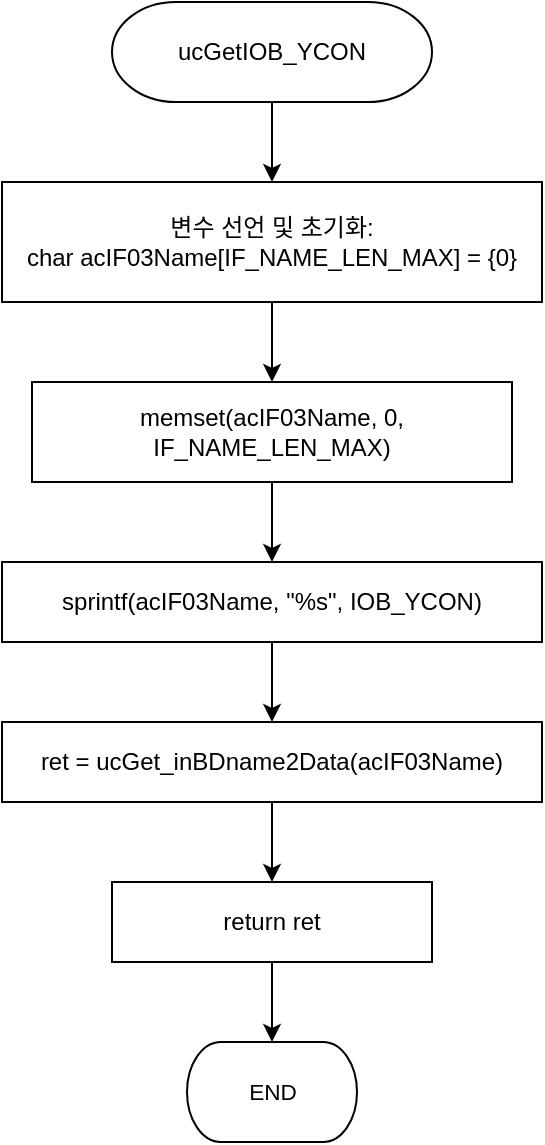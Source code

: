 <mxfile version="20.3.0" type="device" pages="12"><diagram id="2jaAGP5y4W-Sr1CGYukK" name="ucGetIOB_YCON"><mxGraphModel dx="1209" dy="844" grid="1" gridSize="10" guides="1" tooltips="1" connect="1" arrows="1" fold="1" page="1" pageScale="1" pageWidth="827" pageHeight="1169" math="0" shadow="0"><root><mxCell id="0"/><mxCell id="1" parent="0"/><UserObject label="&lt;div style=&quot;&quot;&gt;&lt;font style=&quot;direction: ltr; line-height: 120%; opacity: 1;&quot;&gt;ucGetIOB_YCON&lt;/font&gt;&lt;/div&gt;" tags="순서도" id="2lSQ7WjcJgcbHy7qVvHA-1"><mxCell style="verticalAlign=middle;align=center;overflow=width;vsdxID=2;fillColor=#FFFFFF;gradientColor=none;shape=stencil(tVLLDsIgEPwajiQIMfFe638Qu22JCM2Ctv69kK0Rm9qDibeZndkXC1NV6PUATIoQ0V9gNE3smToyKY3rAU1MiKmaqar1CB36m2uIDzo7M7r6e64wUZ4UOUWKB9GdIH4irzWu8B42vRrPScNFXZzN+5mvl3qJXE8mcPRRR+Pdh2Y1dsBTE95a3c0TkBRGgKEIb6wg1/r+ssCXd/vLCgm8z9caa+n6pb48dwrRV1H1Ew==);strokeColor=#000000;spacingTop=-1;spacingBottom=-1;spacingLeft=-1;spacingRight=-1;points=[[0.5,1,0],[0.5,0,0],[0,0.5,0],[1,0.5,0]];labelBackgroundColor=none;rounded=0;html=1;whiteSpace=wrap;strokeWidth=1;fontStyle=0" parent="1" vertex="1"><mxGeometry x="465" y="300" width="160" height="50" as="geometry"/></mxCell></UserObject><mxCell id="2lSQ7WjcJgcbHy7qVvHA-2" value="변수 선언 및 초기화:&lt;br&gt;char acIF03Name[IF_NAME_LEN_MAX] = {0}" style="rounded=0;whiteSpace=wrap;html=1;strokeWidth=1;fontStyle=0;fillColor=none;strokeColor=#000000;" parent="1" vertex="1"><mxGeometry x="410" y="390" width="270" height="60" as="geometry"/></mxCell><mxCell id="2lSQ7WjcJgcbHy7qVvHA-3" value="memset(acIF03Name, 0, IF_NAME_LEN_MAX)" style="rounded=0;whiteSpace=wrap;html=1;strokeWidth=1;fontStyle=0;fillColor=none;strokeColor=#000000;" parent="1" vertex="1"><mxGeometry x="425" y="490" width="240" height="50" as="geometry"/></mxCell><mxCell id="2lSQ7WjcJgcbHy7qVvHA-4" value="sprintf(acIF03Name, &quot;%s&quot;, IOB_YCON)" style="rounded=0;whiteSpace=wrap;html=1;strokeWidth=1;fontStyle=0;fillColor=none;strokeColor=#000000;" parent="1" vertex="1"><mxGeometry x="410" y="580" width="270" height="40" as="geometry"/></mxCell><mxCell id="2lSQ7WjcJgcbHy7qVvHA-5" value="ret = ucGet_inBDname2Data(acIF03Name)" style="rounded=0;whiteSpace=wrap;html=1;strokeWidth=1;fontStyle=0;fillColor=none;strokeColor=#000000;" parent="1" vertex="1"><mxGeometry x="410" y="660" width="270" height="40" as="geometry"/></mxCell><mxCell id="2lSQ7WjcJgcbHy7qVvHA-6" value="return ret" style="rounded=0;whiteSpace=wrap;html=1;strokeWidth=1;fontStyle=0;fillColor=none;strokeColor=#000000;" parent="1" vertex="1"><mxGeometry x="465" y="740" width="160" height="40" as="geometry"/></mxCell><UserObject label="&lt;div style=&quot;font-size: 1px&quot;&gt;&lt;font style=&quot;font-size:11.29px;font-family:Arial;color:#000000;direction:ltr;letter-spacing:0px;line-height:120%;opacity:1&quot;&gt;END&lt;br&gt;&lt;/font&gt;&lt;/div&gt;" tags="순서도" id="2lSQ7WjcJgcbHy7qVvHA-7"><mxCell style="verticalAlign=middle;align=center;overflow=width;vsdxID=77;fillColor=#FFFFFF;gradientColor=none;shape=stencil(tVLLDsIgEPwajiQIMfFe638Qu22JCM2Ctv69kK0Rm9qDibeZndkXC1NV6PUATIoQ0V9gNE3smToyKY3rAU1MiKmaqar1CB36m2uIDzo7M7r6e64wUZ4UOUWKB9GdIH4irzWu8B42vRrPScNFXZzN+5mvl3qJXE8mcPRRR+Pdh2Y1dsBTE95a3c0TkBRGgKEIb6wg1/r+ssCXd/vLCgm8z9caa+n6pb48dwrRV1H1Ew==);strokeColor=#000000;spacingTop=-1;spacingBottom=-1;spacingLeft=-1;spacingRight=-1;points=[[0.5,1,0],[0.5,0,0],[0,0.5,0],[1,0.5,0]];labelBackgroundColor=none;rounded=0;html=1;whiteSpace=wrap;strokeWidth=1;fontStyle=0" parent="1" vertex="1"><mxGeometry x="502.5" y="820" width="85" height="50" as="geometry"/></mxCell></UserObject><mxCell id="2lSQ7WjcJgcbHy7qVvHA-8" value="" style="endArrow=classic;html=1;rounded=0;exitX=0.5;exitY=1;exitDx=0;exitDy=0;exitPerimeter=0;entryX=0.5;entryY=0;entryDx=0;entryDy=0;" parent="1" source="2lSQ7WjcJgcbHy7qVvHA-1" target="2lSQ7WjcJgcbHy7qVvHA-2" edge="1"><mxGeometry width="50" height="50" relative="1" as="geometry"><mxPoint x="545" y="370" as="sourcePoint"/><mxPoint x="545" y="390" as="targetPoint"/></mxGeometry></mxCell><mxCell id="2lSQ7WjcJgcbHy7qVvHA-9" value="" style="endArrow=classic;html=1;rounded=0;exitX=0.5;exitY=1;exitDx=0;exitDy=0;entryX=0.5;entryY=0;entryDx=0;entryDy=0;" parent="1" source="2lSQ7WjcJgcbHy7qVvHA-2" target="2lSQ7WjcJgcbHy7qVvHA-3" edge="1"><mxGeometry width="50" height="50" relative="1" as="geometry"><mxPoint x="545" y="460" as="sourcePoint"/><mxPoint x="545" y="490" as="targetPoint"/></mxGeometry></mxCell><mxCell id="2lSQ7WjcJgcbHy7qVvHA-10" value="" style="endArrow=classic;html=1;rounded=0;exitX=0.5;exitY=1;exitDx=0;exitDy=0;entryX=0.5;entryY=0;entryDx=0;entryDy=0;" parent="1" source="2lSQ7WjcJgcbHy7qVvHA-3" target="2lSQ7WjcJgcbHy7qVvHA-4" edge="1"><mxGeometry width="50" height="50" relative="1" as="geometry"><mxPoint x="545" y="560" as="sourcePoint"/><mxPoint x="545" y="590" as="targetPoint"/></mxGeometry></mxCell><mxCell id="2lSQ7WjcJgcbHy7qVvHA-11" value="" style="endArrow=classic;html=1;rounded=0;exitX=0.5;exitY=1;exitDx=0;exitDy=0;entryX=0.5;entryY=0;entryDx=0;entryDy=0;" parent="1" source="2lSQ7WjcJgcbHy7qVvHA-4" target="2lSQ7WjcJgcbHy7qVvHA-5" edge="1"><mxGeometry width="50" height="50" relative="1" as="geometry"><mxPoint x="545" y="660" as="sourcePoint"/><mxPoint x="545" y="690" as="targetPoint"/></mxGeometry></mxCell><mxCell id="2lSQ7WjcJgcbHy7qVvHA-12" value="" style="endArrow=classic;html=1;rounded=0;exitX=0.5;exitY=1;exitDx=0;exitDy=0;entryX=0.5;entryY=0;entryDx=0;entryDy=0;" parent="1" source="2lSQ7WjcJgcbHy7qVvHA-5" target="2lSQ7WjcJgcbHy7qVvHA-6" edge="1"><mxGeometry width="50" height="50" relative="1" as="geometry"><mxPoint x="545" y="760" as="sourcePoint"/><mxPoint x="545" y="790" as="targetPoint"/></mxGeometry></mxCell><mxCell id="2lSQ7WjcJgcbHy7qVvHA-13" value="" style="endArrow=classic;html=1;rounded=0;exitX=0.5;exitY=1;exitDx=0;exitDy=0;entryX=0.5;entryY=0;entryDx=0;entryDy=0;entryPerimeter=0;" parent="1" source="2lSQ7WjcJgcbHy7qVvHA-6" target="2lSQ7WjcJgcbHy7qVvHA-7" edge="1"><mxGeometry width="50" height="50" relative="1" as="geometry"><mxPoint x="545" y="850" as="sourcePoint"/><mxPoint x="545" y="880" as="targetPoint"/></mxGeometry></mxCell></root></mxGraphModel></diagram><diagram name="ucGetIOB_RCON" id="anRqrjDFi6QYHxV3pZYy"><mxGraphModel dx="1209" dy="844" grid="1" gridSize="10" guides="1" tooltips="1" connect="1" arrows="1" fold="1" page="1" pageScale="1" pageWidth="827" pageHeight="1169" math="0" shadow="0"><root><mxCell id="qLh6uX6MQ85a3zXi34yG-0"/><mxCell id="qLh6uX6MQ85a3zXi34yG-1" parent="qLh6uX6MQ85a3zXi34yG-0"/><UserObject label="&lt;div style=&quot;&quot;&gt;&lt;font style=&quot;direction: ltr; line-height: 120%; opacity: 1;&quot;&gt;ucGetIOB_RCON&lt;/font&gt;&lt;/div&gt;" tags="순서도" id="qLh6uX6MQ85a3zXi34yG-2"><mxCell style="verticalAlign=middle;align=center;overflow=width;vsdxID=2;fillColor=#FFFFFF;gradientColor=none;shape=stencil(tVLLDsIgEPwajiQIMfFe638Qu22JCM2Ctv69kK0Rm9qDibeZndkXC1NV6PUATIoQ0V9gNE3smToyKY3rAU1MiKmaqar1CB36m2uIDzo7M7r6e64wUZ4UOUWKB9GdIH4irzWu8B42vRrPScNFXZzN+5mvl3qJXE8mcPRRR+Pdh2Y1dsBTE95a3c0TkBRGgKEIb6wg1/r+ssCXd/vLCgm8z9caa+n6pb48dwrRV1H1Ew==);strokeColor=#000000;spacingTop=-1;spacingBottom=-1;spacingLeft=-1;spacingRight=-1;points=[[0.5,1,0],[0.5,0,0],[0,0.5,0],[1,0.5,0]];labelBackgroundColor=none;rounded=0;html=1;whiteSpace=wrap;strokeWidth=1;fontStyle=0" vertex="1" parent="qLh6uX6MQ85a3zXi34yG-1"><mxGeometry x="465" y="300" width="160" height="50" as="geometry"/></mxCell></UserObject><mxCell id="qLh6uX6MQ85a3zXi34yG-3" value="변수 선언 및 초기화:&lt;br&gt;char acIF03Name[IF_NAME_LEN_MAX] = {0}" style="rounded=0;whiteSpace=wrap;html=1;strokeWidth=1;fontStyle=0;fillColor=none;strokeColor=#000000;" vertex="1" parent="qLh6uX6MQ85a3zXi34yG-1"><mxGeometry x="410" y="390" width="270" height="60" as="geometry"/></mxCell><mxCell id="qLh6uX6MQ85a3zXi34yG-4" value="memset(acIF03Name, 0, IF_NAME_LEN_MAX)" style="rounded=0;whiteSpace=wrap;html=1;strokeWidth=1;fontStyle=0;fillColor=none;strokeColor=#000000;" vertex="1" parent="qLh6uX6MQ85a3zXi34yG-1"><mxGeometry x="425" y="490" width="240" height="50" as="geometry"/></mxCell><mxCell id="qLh6uX6MQ85a3zXi34yG-5" value="sprintf(acIF03Name, &quot;%s&quot;, IOB_RCON)" style="rounded=0;whiteSpace=wrap;html=1;strokeWidth=1;fontStyle=0;fillColor=none;strokeColor=#000000;" vertex="1" parent="qLh6uX6MQ85a3zXi34yG-1"><mxGeometry x="410" y="580" width="270" height="40" as="geometry"/></mxCell><mxCell id="qLh6uX6MQ85a3zXi34yG-6" value="ret = ucGet_inBDname2Data(acIF03Name)" style="rounded=0;whiteSpace=wrap;html=1;strokeWidth=1;fontStyle=0;fillColor=none;strokeColor=#000000;" vertex="1" parent="qLh6uX6MQ85a3zXi34yG-1"><mxGeometry x="410" y="660" width="270" height="40" as="geometry"/></mxCell><mxCell id="qLh6uX6MQ85a3zXi34yG-7" value="return ret" style="rounded=0;whiteSpace=wrap;html=1;strokeWidth=1;fontStyle=0;fillColor=none;strokeColor=#000000;" vertex="1" parent="qLh6uX6MQ85a3zXi34yG-1"><mxGeometry x="465" y="740" width="160" height="40" as="geometry"/></mxCell><UserObject label="&lt;div style=&quot;font-size: 1px&quot;&gt;&lt;font style=&quot;font-size:11.29px;font-family:Arial;color:#000000;direction:ltr;letter-spacing:0px;line-height:120%;opacity:1&quot;&gt;END&lt;br&gt;&lt;/font&gt;&lt;/div&gt;" tags="순서도" id="qLh6uX6MQ85a3zXi34yG-8"><mxCell style="verticalAlign=middle;align=center;overflow=width;vsdxID=77;fillColor=#FFFFFF;gradientColor=none;shape=stencil(tVLLDsIgEPwajiQIMfFe638Qu22JCM2Ctv69kK0Rm9qDibeZndkXC1NV6PUATIoQ0V9gNE3smToyKY3rAU1MiKmaqar1CB36m2uIDzo7M7r6e64wUZ4UOUWKB9GdIH4irzWu8B42vRrPScNFXZzN+5mvl3qJXE8mcPRRR+Pdh2Y1dsBTE95a3c0TkBRGgKEIb6wg1/r+ssCXd/vLCgm8z9caa+n6pb48dwrRV1H1Ew==);strokeColor=#000000;spacingTop=-1;spacingBottom=-1;spacingLeft=-1;spacingRight=-1;points=[[0.5,1,0],[0.5,0,0],[0,0.5,0],[1,0.5,0]];labelBackgroundColor=none;rounded=0;html=1;whiteSpace=wrap;strokeWidth=1;fontStyle=0" vertex="1" parent="qLh6uX6MQ85a3zXi34yG-1"><mxGeometry x="502.5" y="820" width="85" height="50" as="geometry"/></mxCell></UserObject><mxCell id="qLh6uX6MQ85a3zXi34yG-9" value="" style="endArrow=classic;html=1;rounded=0;exitX=0.5;exitY=1;exitDx=0;exitDy=0;exitPerimeter=0;entryX=0.5;entryY=0;entryDx=0;entryDy=0;" edge="1" parent="qLh6uX6MQ85a3zXi34yG-1" source="qLh6uX6MQ85a3zXi34yG-2" target="qLh6uX6MQ85a3zXi34yG-3"><mxGeometry width="50" height="50" relative="1" as="geometry"><mxPoint x="545" y="370" as="sourcePoint"/><mxPoint x="545" y="390" as="targetPoint"/></mxGeometry></mxCell><mxCell id="qLh6uX6MQ85a3zXi34yG-10" value="" style="endArrow=classic;html=1;rounded=0;exitX=0.5;exitY=1;exitDx=0;exitDy=0;entryX=0.5;entryY=0;entryDx=0;entryDy=0;" edge="1" parent="qLh6uX6MQ85a3zXi34yG-1" source="qLh6uX6MQ85a3zXi34yG-3" target="qLh6uX6MQ85a3zXi34yG-4"><mxGeometry width="50" height="50" relative="1" as="geometry"><mxPoint x="545" y="460" as="sourcePoint"/><mxPoint x="545" y="490" as="targetPoint"/></mxGeometry></mxCell><mxCell id="qLh6uX6MQ85a3zXi34yG-11" value="" style="endArrow=classic;html=1;rounded=0;exitX=0.5;exitY=1;exitDx=0;exitDy=0;entryX=0.5;entryY=0;entryDx=0;entryDy=0;" edge="1" parent="qLh6uX6MQ85a3zXi34yG-1" source="qLh6uX6MQ85a3zXi34yG-4" target="qLh6uX6MQ85a3zXi34yG-5"><mxGeometry width="50" height="50" relative="1" as="geometry"><mxPoint x="545" y="560" as="sourcePoint"/><mxPoint x="545" y="590" as="targetPoint"/></mxGeometry></mxCell><mxCell id="qLh6uX6MQ85a3zXi34yG-12" value="" style="endArrow=classic;html=1;rounded=0;exitX=0.5;exitY=1;exitDx=0;exitDy=0;entryX=0.5;entryY=0;entryDx=0;entryDy=0;" edge="1" parent="qLh6uX6MQ85a3zXi34yG-1" source="qLh6uX6MQ85a3zXi34yG-5" target="qLh6uX6MQ85a3zXi34yG-6"><mxGeometry width="50" height="50" relative="1" as="geometry"><mxPoint x="545" y="660" as="sourcePoint"/><mxPoint x="545" y="690" as="targetPoint"/></mxGeometry></mxCell><mxCell id="qLh6uX6MQ85a3zXi34yG-13" value="" style="endArrow=classic;html=1;rounded=0;exitX=0.5;exitY=1;exitDx=0;exitDy=0;entryX=0.5;entryY=0;entryDx=0;entryDy=0;" edge="1" parent="qLh6uX6MQ85a3zXi34yG-1" source="qLh6uX6MQ85a3zXi34yG-6" target="qLh6uX6MQ85a3zXi34yG-7"><mxGeometry width="50" height="50" relative="1" as="geometry"><mxPoint x="545" y="760" as="sourcePoint"/><mxPoint x="545" y="790" as="targetPoint"/></mxGeometry></mxCell><mxCell id="qLh6uX6MQ85a3zXi34yG-14" value="" style="endArrow=classic;html=1;rounded=0;exitX=0.5;exitY=1;exitDx=0;exitDy=0;entryX=0.5;entryY=0;entryDx=0;entryDy=0;entryPerimeter=0;" edge="1" parent="qLh6uX6MQ85a3zXi34yG-1" source="qLh6uX6MQ85a3zXi34yG-7" target="qLh6uX6MQ85a3zXi34yG-8"><mxGeometry width="50" height="50" relative="1" as="geometry"><mxPoint x="545" y="850" as="sourcePoint"/><mxPoint x="545" y="880" as="targetPoint"/></mxGeometry></mxCell></root></mxGraphModel></diagram><diagram name="ucGetIOB_GCON" id="QDtiUp7O8o4i0LOzCn5U"><mxGraphModel dx="1209" dy="844" grid="1" gridSize="10" guides="1" tooltips="1" connect="1" arrows="1" fold="1" page="1" pageScale="1" pageWidth="827" pageHeight="1169" math="0" shadow="0"><root><mxCell id="BGQcD4a1tL3GZKRU4tTe-0"/><mxCell id="BGQcD4a1tL3GZKRU4tTe-1" parent="BGQcD4a1tL3GZKRU4tTe-0"/><UserObject label="&lt;div style=&quot;&quot;&gt;&lt;font style=&quot;direction: ltr; line-height: 120%; opacity: 1;&quot;&gt;ucGetIOB_GCON&lt;/font&gt;&lt;/div&gt;" tags="순서도" id="BGQcD4a1tL3GZKRU4tTe-2"><mxCell style="verticalAlign=middle;align=center;overflow=width;vsdxID=2;fillColor=#FFFFFF;gradientColor=none;shape=stencil(tVLLDsIgEPwajiQIMfFe638Qu22JCM2Ctv69kK0Rm9qDibeZndkXC1NV6PUATIoQ0V9gNE3smToyKY3rAU1MiKmaqar1CB36m2uIDzo7M7r6e64wUZ4UOUWKB9GdIH4irzWu8B42vRrPScNFXZzN+5mvl3qJXE8mcPRRR+Pdh2Y1dsBTE95a3c0TkBRGgKEIb6wg1/r+ssCXd/vLCgm8z9caa+n6pb48dwrRV1H1Ew==);strokeColor=#000000;spacingTop=-1;spacingBottom=-1;spacingLeft=-1;spacingRight=-1;points=[[0.5,1,0],[0.5,0,0],[0,0.5,0],[1,0.5,0]];labelBackgroundColor=none;rounded=0;html=1;whiteSpace=wrap;strokeWidth=1;fontStyle=0" vertex="1" parent="BGQcD4a1tL3GZKRU4tTe-1"><mxGeometry x="465" y="300" width="160" height="50" as="geometry"/></mxCell></UserObject><mxCell id="BGQcD4a1tL3GZKRU4tTe-3" value="변수 선언 및 초기화:&lt;br&gt;char acIF03Name[IF_NAME_LEN_MAX] = {0}" style="rounded=0;whiteSpace=wrap;html=1;strokeWidth=1;fontStyle=0;fillColor=none;strokeColor=#000000;" vertex="1" parent="BGQcD4a1tL3GZKRU4tTe-1"><mxGeometry x="410" y="390" width="270" height="60" as="geometry"/></mxCell><mxCell id="BGQcD4a1tL3GZKRU4tTe-4" value="memset(acIF03Name, 0, IF_NAME_LEN_MAX)" style="rounded=0;whiteSpace=wrap;html=1;strokeWidth=1;fontStyle=0;fillColor=none;strokeColor=#000000;" vertex="1" parent="BGQcD4a1tL3GZKRU4tTe-1"><mxGeometry x="425" y="490" width="240" height="50" as="geometry"/></mxCell><mxCell id="BGQcD4a1tL3GZKRU4tTe-5" value="sprintf(acIF03Name, &quot;%s&quot;, IOB_GCON)" style="rounded=0;whiteSpace=wrap;html=1;strokeWidth=1;fontStyle=0;fillColor=none;strokeColor=#000000;" vertex="1" parent="BGQcD4a1tL3GZKRU4tTe-1"><mxGeometry x="410" y="580" width="270" height="40" as="geometry"/></mxCell><mxCell id="BGQcD4a1tL3GZKRU4tTe-6" value="ret = ucGet_inBDname2Data(acIF03Name)" style="rounded=0;whiteSpace=wrap;html=1;strokeWidth=1;fontStyle=0;fillColor=none;strokeColor=#000000;" vertex="1" parent="BGQcD4a1tL3GZKRU4tTe-1"><mxGeometry x="410" y="660" width="270" height="40" as="geometry"/></mxCell><mxCell id="BGQcD4a1tL3GZKRU4tTe-7" value="return ret" style="rounded=0;whiteSpace=wrap;html=1;strokeWidth=1;fontStyle=0;fillColor=none;strokeColor=#000000;" vertex="1" parent="BGQcD4a1tL3GZKRU4tTe-1"><mxGeometry x="465" y="740" width="160" height="40" as="geometry"/></mxCell><UserObject label="&lt;div style=&quot;font-size: 1px&quot;&gt;&lt;font style=&quot;font-size:11.29px;font-family:Arial;color:#000000;direction:ltr;letter-spacing:0px;line-height:120%;opacity:1&quot;&gt;END&lt;br&gt;&lt;/font&gt;&lt;/div&gt;" tags="순서도" id="BGQcD4a1tL3GZKRU4tTe-8"><mxCell style="verticalAlign=middle;align=center;overflow=width;vsdxID=77;fillColor=#FFFFFF;gradientColor=none;shape=stencil(tVLLDsIgEPwajiQIMfFe638Qu22JCM2Ctv69kK0Rm9qDibeZndkXC1NV6PUATIoQ0V9gNE3smToyKY3rAU1MiKmaqar1CB36m2uIDzo7M7r6e64wUZ4UOUWKB9GdIH4irzWu8B42vRrPScNFXZzN+5mvl3qJXE8mcPRRR+Pdh2Y1dsBTE95a3c0TkBRGgKEIb6wg1/r+ssCXd/vLCgm8z9caa+n6pb48dwrRV1H1Ew==);strokeColor=#000000;spacingTop=-1;spacingBottom=-1;spacingLeft=-1;spacingRight=-1;points=[[0.5,1,0],[0.5,0,0],[0,0.5,0],[1,0.5,0]];labelBackgroundColor=none;rounded=0;html=1;whiteSpace=wrap;strokeWidth=1;fontStyle=0" vertex="1" parent="BGQcD4a1tL3GZKRU4tTe-1"><mxGeometry x="502.5" y="820" width="85" height="50" as="geometry"/></mxCell></UserObject><mxCell id="BGQcD4a1tL3GZKRU4tTe-9" value="" style="endArrow=classic;html=1;rounded=0;exitX=0.5;exitY=1;exitDx=0;exitDy=0;exitPerimeter=0;entryX=0.5;entryY=0;entryDx=0;entryDy=0;" edge="1" parent="BGQcD4a1tL3GZKRU4tTe-1" source="BGQcD4a1tL3GZKRU4tTe-2" target="BGQcD4a1tL3GZKRU4tTe-3"><mxGeometry width="50" height="50" relative="1" as="geometry"><mxPoint x="545" y="370" as="sourcePoint"/><mxPoint x="545" y="390" as="targetPoint"/></mxGeometry></mxCell><mxCell id="BGQcD4a1tL3GZKRU4tTe-10" value="" style="endArrow=classic;html=1;rounded=0;exitX=0.5;exitY=1;exitDx=0;exitDy=0;entryX=0.5;entryY=0;entryDx=0;entryDy=0;" edge="1" parent="BGQcD4a1tL3GZKRU4tTe-1" source="BGQcD4a1tL3GZKRU4tTe-3" target="BGQcD4a1tL3GZKRU4tTe-4"><mxGeometry width="50" height="50" relative="1" as="geometry"><mxPoint x="545" y="460" as="sourcePoint"/><mxPoint x="545" y="490" as="targetPoint"/></mxGeometry></mxCell><mxCell id="BGQcD4a1tL3GZKRU4tTe-11" value="" style="endArrow=classic;html=1;rounded=0;exitX=0.5;exitY=1;exitDx=0;exitDy=0;entryX=0.5;entryY=0;entryDx=0;entryDy=0;" edge="1" parent="BGQcD4a1tL3GZKRU4tTe-1" source="BGQcD4a1tL3GZKRU4tTe-4" target="BGQcD4a1tL3GZKRU4tTe-5"><mxGeometry width="50" height="50" relative="1" as="geometry"><mxPoint x="545" y="560" as="sourcePoint"/><mxPoint x="545" y="590" as="targetPoint"/></mxGeometry></mxCell><mxCell id="BGQcD4a1tL3GZKRU4tTe-12" value="" style="endArrow=classic;html=1;rounded=0;exitX=0.5;exitY=1;exitDx=0;exitDy=0;entryX=0.5;entryY=0;entryDx=0;entryDy=0;" edge="1" parent="BGQcD4a1tL3GZKRU4tTe-1" source="BGQcD4a1tL3GZKRU4tTe-5" target="BGQcD4a1tL3GZKRU4tTe-6"><mxGeometry width="50" height="50" relative="1" as="geometry"><mxPoint x="545" y="660" as="sourcePoint"/><mxPoint x="545" y="690" as="targetPoint"/></mxGeometry></mxCell><mxCell id="BGQcD4a1tL3GZKRU4tTe-13" value="" style="endArrow=classic;html=1;rounded=0;exitX=0.5;exitY=1;exitDx=0;exitDy=0;entryX=0.5;entryY=0;entryDx=0;entryDy=0;" edge="1" parent="BGQcD4a1tL3GZKRU4tTe-1" source="BGQcD4a1tL3GZKRU4tTe-6" target="BGQcD4a1tL3GZKRU4tTe-7"><mxGeometry width="50" height="50" relative="1" as="geometry"><mxPoint x="545" y="760" as="sourcePoint"/><mxPoint x="545" y="790" as="targetPoint"/></mxGeometry></mxCell><mxCell id="BGQcD4a1tL3GZKRU4tTe-14" value="" style="endArrow=classic;html=1;rounded=0;exitX=0.5;exitY=1;exitDx=0;exitDy=0;entryX=0.5;entryY=0;entryDx=0;entryDy=0;entryPerimeter=0;" edge="1" parent="BGQcD4a1tL3GZKRU4tTe-1" source="BGQcD4a1tL3GZKRU4tTe-7" target="BGQcD4a1tL3GZKRU4tTe-8"><mxGeometry width="50" height="50" relative="1" as="geometry"><mxPoint x="545" y="850" as="sourcePoint"/><mxPoint x="545" y="880" as="targetPoint"/></mxGeometry></mxCell></root></mxGraphModel></diagram><diagram name="ucGetIOB_Y1CON" id="ZgXboVY4ymfMS_RsHHmW"><mxGraphModel dx="1209" dy="844" grid="1" gridSize="10" guides="1" tooltips="1" connect="1" arrows="1" fold="1" page="1" pageScale="1" pageWidth="827" pageHeight="1169" math="0" shadow="0"><root><mxCell id="8Oip0I5C_sbBp9fiiYGP-0"/><mxCell id="8Oip0I5C_sbBp9fiiYGP-1" parent="8Oip0I5C_sbBp9fiiYGP-0"/><UserObject label="&lt;div style=&quot;&quot;&gt;&lt;font style=&quot;direction: ltr; line-height: 120%; opacity: 1;&quot;&gt;ucGetIOB_Y1CON&lt;/font&gt;&lt;/div&gt;" tags="순서도" id="8Oip0I5C_sbBp9fiiYGP-2"><mxCell style="verticalAlign=middle;align=center;overflow=width;vsdxID=2;fillColor=#FFFFFF;gradientColor=none;shape=stencil(tVLLDsIgEPwajiQIMfFe638Qu22JCM2Ctv69kK0Rm9qDibeZndkXC1NV6PUATIoQ0V9gNE3smToyKY3rAU1MiKmaqar1CB36m2uIDzo7M7r6e64wUZ4UOUWKB9GdIH4irzWu8B42vRrPScNFXZzN+5mvl3qJXE8mcPRRR+Pdh2Y1dsBTE95a3c0TkBRGgKEIb6wg1/r+ssCXd/vLCgm8z9caa+n6pb48dwrRV1H1Ew==);strokeColor=#000000;spacingTop=-1;spacingBottom=-1;spacingLeft=-1;spacingRight=-1;points=[[0.5,1,0],[0.5,0,0],[0,0.5,0],[1,0.5,0]];labelBackgroundColor=none;rounded=0;html=1;whiteSpace=wrap;strokeWidth=1;fontStyle=0" vertex="1" parent="8Oip0I5C_sbBp9fiiYGP-1"><mxGeometry x="465" y="300" width="160" height="50" as="geometry"/></mxCell></UserObject><mxCell id="8Oip0I5C_sbBp9fiiYGP-3" value="변수 선언 및 초기화:&lt;br&gt;char acIF03Name[IF_NAME_LEN_MAX] = {0}" style="rounded=0;whiteSpace=wrap;html=1;strokeWidth=1;fontStyle=0;fillColor=none;strokeColor=#000000;" vertex="1" parent="8Oip0I5C_sbBp9fiiYGP-1"><mxGeometry x="410" y="390" width="270" height="60" as="geometry"/></mxCell><mxCell id="8Oip0I5C_sbBp9fiiYGP-4" value="memset(acIF03Name, 0, IF_NAME_LEN_MAX)" style="rounded=0;whiteSpace=wrap;html=1;strokeWidth=1;fontStyle=0;fillColor=none;strokeColor=#000000;" vertex="1" parent="8Oip0I5C_sbBp9fiiYGP-1"><mxGeometry x="425" y="490" width="240" height="50" as="geometry"/></mxCell><mxCell id="8Oip0I5C_sbBp9fiiYGP-5" value="sprintf(acIF03Name, &quot;%s&quot;, IOB_Y1CON)" style="rounded=0;whiteSpace=wrap;html=1;strokeWidth=1;fontStyle=0;fillColor=none;strokeColor=#000000;" vertex="1" parent="8Oip0I5C_sbBp9fiiYGP-1"><mxGeometry x="410" y="580" width="270" height="40" as="geometry"/></mxCell><mxCell id="8Oip0I5C_sbBp9fiiYGP-6" value="ret = ucGet_inBDname2Data(acIF03Name)" style="rounded=0;whiteSpace=wrap;html=1;strokeWidth=1;fontStyle=0;fillColor=none;strokeColor=#000000;" vertex="1" parent="8Oip0I5C_sbBp9fiiYGP-1"><mxGeometry x="410" y="660" width="270" height="40" as="geometry"/></mxCell><mxCell id="8Oip0I5C_sbBp9fiiYGP-7" value="return ret" style="rounded=0;whiteSpace=wrap;html=1;strokeWidth=1;fontStyle=0;fillColor=none;strokeColor=#000000;" vertex="1" parent="8Oip0I5C_sbBp9fiiYGP-1"><mxGeometry x="465" y="740" width="160" height="40" as="geometry"/></mxCell><UserObject label="&lt;div style=&quot;font-size: 1px&quot;&gt;&lt;font style=&quot;font-size:11.29px;font-family:Arial;color:#000000;direction:ltr;letter-spacing:0px;line-height:120%;opacity:1&quot;&gt;END&lt;br&gt;&lt;/font&gt;&lt;/div&gt;" tags="순서도" id="8Oip0I5C_sbBp9fiiYGP-8"><mxCell style="verticalAlign=middle;align=center;overflow=width;vsdxID=77;fillColor=#FFFFFF;gradientColor=none;shape=stencil(tVLLDsIgEPwajiQIMfFe638Qu22JCM2Ctv69kK0Rm9qDibeZndkXC1NV6PUATIoQ0V9gNE3smToyKY3rAU1MiKmaqar1CB36m2uIDzo7M7r6e64wUZ4UOUWKB9GdIH4irzWu8B42vRrPScNFXZzN+5mvl3qJXE8mcPRRR+Pdh2Y1dsBTE95a3c0TkBRGgKEIb6wg1/r+ssCXd/vLCgm8z9caa+n6pb48dwrRV1H1Ew==);strokeColor=#000000;spacingTop=-1;spacingBottom=-1;spacingLeft=-1;spacingRight=-1;points=[[0.5,1,0],[0.5,0,0],[0,0.5,0],[1,0.5,0]];labelBackgroundColor=none;rounded=0;html=1;whiteSpace=wrap;strokeWidth=1;fontStyle=0" vertex="1" parent="8Oip0I5C_sbBp9fiiYGP-1"><mxGeometry x="502.5" y="820" width="85" height="50" as="geometry"/></mxCell></UserObject><mxCell id="8Oip0I5C_sbBp9fiiYGP-9" value="" style="endArrow=classic;html=1;rounded=0;exitX=0.5;exitY=1;exitDx=0;exitDy=0;exitPerimeter=0;entryX=0.5;entryY=0;entryDx=0;entryDy=0;" edge="1" parent="8Oip0I5C_sbBp9fiiYGP-1" source="8Oip0I5C_sbBp9fiiYGP-2" target="8Oip0I5C_sbBp9fiiYGP-3"><mxGeometry width="50" height="50" relative="1" as="geometry"><mxPoint x="545" y="370" as="sourcePoint"/><mxPoint x="545" y="390" as="targetPoint"/></mxGeometry></mxCell><mxCell id="8Oip0I5C_sbBp9fiiYGP-10" value="" style="endArrow=classic;html=1;rounded=0;exitX=0.5;exitY=1;exitDx=0;exitDy=0;entryX=0.5;entryY=0;entryDx=0;entryDy=0;" edge="1" parent="8Oip0I5C_sbBp9fiiYGP-1" source="8Oip0I5C_sbBp9fiiYGP-3" target="8Oip0I5C_sbBp9fiiYGP-4"><mxGeometry width="50" height="50" relative="1" as="geometry"><mxPoint x="545" y="460" as="sourcePoint"/><mxPoint x="545" y="490" as="targetPoint"/></mxGeometry></mxCell><mxCell id="8Oip0I5C_sbBp9fiiYGP-11" value="" style="endArrow=classic;html=1;rounded=0;exitX=0.5;exitY=1;exitDx=0;exitDy=0;entryX=0.5;entryY=0;entryDx=0;entryDy=0;" edge="1" parent="8Oip0I5C_sbBp9fiiYGP-1" source="8Oip0I5C_sbBp9fiiYGP-4" target="8Oip0I5C_sbBp9fiiYGP-5"><mxGeometry width="50" height="50" relative="1" as="geometry"><mxPoint x="545" y="560" as="sourcePoint"/><mxPoint x="545" y="590" as="targetPoint"/></mxGeometry></mxCell><mxCell id="8Oip0I5C_sbBp9fiiYGP-12" value="" style="endArrow=classic;html=1;rounded=0;exitX=0.5;exitY=1;exitDx=0;exitDy=0;entryX=0.5;entryY=0;entryDx=0;entryDy=0;" edge="1" parent="8Oip0I5C_sbBp9fiiYGP-1" source="8Oip0I5C_sbBp9fiiYGP-5" target="8Oip0I5C_sbBp9fiiYGP-6"><mxGeometry width="50" height="50" relative="1" as="geometry"><mxPoint x="545" y="660" as="sourcePoint"/><mxPoint x="545" y="690" as="targetPoint"/></mxGeometry></mxCell><mxCell id="8Oip0I5C_sbBp9fiiYGP-13" value="" style="endArrow=classic;html=1;rounded=0;exitX=0.5;exitY=1;exitDx=0;exitDy=0;entryX=0.5;entryY=0;entryDx=0;entryDy=0;" edge="1" parent="8Oip0I5C_sbBp9fiiYGP-1" source="8Oip0I5C_sbBp9fiiYGP-6" target="8Oip0I5C_sbBp9fiiYGP-7"><mxGeometry width="50" height="50" relative="1" as="geometry"><mxPoint x="545" y="760" as="sourcePoint"/><mxPoint x="545" y="790" as="targetPoint"/></mxGeometry></mxCell><mxCell id="8Oip0I5C_sbBp9fiiYGP-14" value="" style="endArrow=classic;html=1;rounded=0;exitX=0.5;exitY=1;exitDx=0;exitDy=0;entryX=0.5;entryY=0;entryDx=0;entryDy=0;entryPerimeter=0;" edge="1" parent="8Oip0I5C_sbBp9fiiYGP-1" source="8Oip0I5C_sbBp9fiiYGP-7" target="8Oip0I5C_sbBp9fiiYGP-8"><mxGeometry width="50" height="50" relative="1" as="geometry"><mxPoint x="545" y="850" as="sourcePoint"/><mxPoint x="545" y="880" as="targetPoint"/></mxGeometry></mxCell></root></mxGraphModel></diagram><diagram name="ucGetIOB_SDN" id="K0X3iF29U6EGX8T9GTg4"><mxGraphModel dx="1209" dy="844" grid="1" gridSize="10" guides="1" tooltips="1" connect="1" arrows="1" fold="1" page="1" pageScale="1" pageWidth="827" pageHeight="1169" math="0" shadow="0"><root><mxCell id="gOaaVRPfCSj6C5u-oG7T-0"/><mxCell id="gOaaVRPfCSj6C5u-oG7T-1" parent="gOaaVRPfCSj6C5u-oG7T-0"/><UserObject label="&lt;div style=&quot;&quot;&gt;&lt;font style=&quot;direction: ltr; line-height: 120%; opacity: 1;&quot;&gt;ucGetIOB_SDN&lt;/font&gt;&lt;/div&gt;" tags="순서도" id="gOaaVRPfCSj6C5u-oG7T-2"><mxCell style="verticalAlign=middle;align=center;overflow=width;vsdxID=2;fillColor=#FFFFFF;gradientColor=none;shape=stencil(tVLLDsIgEPwajiQIMfFe638Qu22JCM2Ctv69kK0Rm9qDibeZndkXC1NV6PUATIoQ0V9gNE3smToyKY3rAU1MiKmaqar1CB36m2uIDzo7M7r6e64wUZ4UOUWKB9GdIH4irzWu8B42vRrPScNFXZzN+5mvl3qJXE8mcPRRR+Pdh2Y1dsBTE95a3c0TkBRGgKEIb6wg1/r+ssCXd/vLCgm8z9caa+n6pb48dwrRV1H1Ew==);strokeColor=#000000;spacingTop=-1;spacingBottom=-1;spacingLeft=-1;spacingRight=-1;points=[[0.5,1,0],[0.5,0,0],[0,0.5,0],[1,0.5,0]];labelBackgroundColor=none;rounded=0;html=1;whiteSpace=wrap;strokeWidth=1;fontStyle=0" vertex="1" parent="gOaaVRPfCSj6C5u-oG7T-1"><mxGeometry x="465" y="300" width="160" height="50" as="geometry"/></mxCell></UserObject><mxCell id="gOaaVRPfCSj6C5u-oG7T-3" value="변수 선언 및 초기화:&lt;br&gt;char acIF03Name[IF_NAME_LEN_MAX] = {0}" style="rounded=0;whiteSpace=wrap;html=1;strokeWidth=1;fontStyle=0;fillColor=none;strokeColor=#000000;" vertex="1" parent="gOaaVRPfCSj6C5u-oG7T-1"><mxGeometry x="410" y="390" width="270" height="60" as="geometry"/></mxCell><mxCell id="gOaaVRPfCSj6C5u-oG7T-4" value="memset(acIF03Name, 0, IF_NAME_LEN_MAX)" style="rounded=0;whiteSpace=wrap;html=1;strokeWidth=1;fontStyle=0;fillColor=none;strokeColor=#000000;" vertex="1" parent="gOaaVRPfCSj6C5u-oG7T-1"><mxGeometry x="425" y="490" width="240" height="50" as="geometry"/></mxCell><mxCell id="gOaaVRPfCSj6C5u-oG7T-5" value="sprintf(acIF03Name, &quot;%s&quot;, IOB_SDN)" style="rounded=0;whiteSpace=wrap;html=1;strokeWidth=1;fontStyle=0;fillColor=none;strokeColor=#000000;" vertex="1" parent="gOaaVRPfCSj6C5u-oG7T-1"><mxGeometry x="410" y="580" width="270" height="40" as="geometry"/></mxCell><mxCell id="gOaaVRPfCSj6C5u-oG7T-6" value="ret = ucGet_inBDname2Data(acIF03Name)" style="rounded=0;whiteSpace=wrap;html=1;strokeWidth=1;fontStyle=0;fillColor=none;strokeColor=#000000;" vertex="1" parent="gOaaVRPfCSj6C5u-oG7T-1"><mxGeometry x="410" y="660" width="270" height="40" as="geometry"/></mxCell><mxCell id="gOaaVRPfCSj6C5u-oG7T-7" value="return ret" style="rounded=0;whiteSpace=wrap;html=1;strokeWidth=1;fontStyle=0;fillColor=none;strokeColor=#000000;" vertex="1" parent="gOaaVRPfCSj6C5u-oG7T-1"><mxGeometry x="465" y="740" width="160" height="40" as="geometry"/></mxCell><UserObject label="&lt;div style=&quot;font-size: 1px&quot;&gt;&lt;font style=&quot;font-size:11.29px;font-family:Arial;color:#000000;direction:ltr;letter-spacing:0px;line-height:120%;opacity:1&quot;&gt;END&lt;br&gt;&lt;/font&gt;&lt;/div&gt;" tags="순서도" id="gOaaVRPfCSj6C5u-oG7T-8"><mxCell style="verticalAlign=middle;align=center;overflow=width;vsdxID=77;fillColor=#FFFFFF;gradientColor=none;shape=stencil(tVLLDsIgEPwajiQIMfFe638Qu22JCM2Ctv69kK0Rm9qDibeZndkXC1NV6PUATIoQ0V9gNE3smToyKY3rAU1MiKmaqar1CB36m2uIDzo7M7r6e64wUZ4UOUWKB9GdIH4irzWu8B42vRrPScNFXZzN+5mvl3qJXE8mcPRRR+Pdh2Y1dsBTE95a3c0TkBRGgKEIb6wg1/r+ssCXd/vLCgm8z9caa+n6pb48dwrRV1H1Ew==);strokeColor=#000000;spacingTop=-1;spacingBottom=-1;spacingLeft=-1;spacingRight=-1;points=[[0.5,1,0],[0.5,0,0],[0,0.5,0],[1,0.5,0]];labelBackgroundColor=none;rounded=0;html=1;whiteSpace=wrap;strokeWidth=1;fontStyle=0" vertex="1" parent="gOaaVRPfCSj6C5u-oG7T-1"><mxGeometry x="502.5" y="820" width="85" height="50" as="geometry"/></mxCell></UserObject><mxCell id="gOaaVRPfCSj6C5u-oG7T-9" value="" style="endArrow=classic;html=1;rounded=0;exitX=0.5;exitY=1;exitDx=0;exitDy=0;exitPerimeter=0;entryX=0.5;entryY=0;entryDx=0;entryDy=0;" edge="1" parent="gOaaVRPfCSj6C5u-oG7T-1" source="gOaaVRPfCSj6C5u-oG7T-2" target="gOaaVRPfCSj6C5u-oG7T-3"><mxGeometry width="50" height="50" relative="1" as="geometry"><mxPoint x="545" y="370" as="sourcePoint"/><mxPoint x="545" y="390" as="targetPoint"/></mxGeometry></mxCell><mxCell id="gOaaVRPfCSj6C5u-oG7T-10" value="" style="endArrow=classic;html=1;rounded=0;exitX=0.5;exitY=1;exitDx=0;exitDy=0;entryX=0.5;entryY=0;entryDx=0;entryDy=0;" edge="1" parent="gOaaVRPfCSj6C5u-oG7T-1" source="gOaaVRPfCSj6C5u-oG7T-3" target="gOaaVRPfCSj6C5u-oG7T-4"><mxGeometry width="50" height="50" relative="1" as="geometry"><mxPoint x="545" y="460" as="sourcePoint"/><mxPoint x="545" y="490" as="targetPoint"/></mxGeometry></mxCell><mxCell id="gOaaVRPfCSj6C5u-oG7T-11" value="" style="endArrow=classic;html=1;rounded=0;exitX=0.5;exitY=1;exitDx=0;exitDy=0;entryX=0.5;entryY=0;entryDx=0;entryDy=0;" edge="1" parent="gOaaVRPfCSj6C5u-oG7T-1" source="gOaaVRPfCSj6C5u-oG7T-4" target="gOaaVRPfCSj6C5u-oG7T-5"><mxGeometry width="50" height="50" relative="1" as="geometry"><mxPoint x="545" y="560" as="sourcePoint"/><mxPoint x="545" y="590" as="targetPoint"/></mxGeometry></mxCell><mxCell id="gOaaVRPfCSj6C5u-oG7T-12" value="" style="endArrow=classic;html=1;rounded=0;exitX=0.5;exitY=1;exitDx=0;exitDy=0;entryX=0.5;entryY=0;entryDx=0;entryDy=0;" edge="1" parent="gOaaVRPfCSj6C5u-oG7T-1" source="gOaaVRPfCSj6C5u-oG7T-5" target="gOaaVRPfCSj6C5u-oG7T-6"><mxGeometry width="50" height="50" relative="1" as="geometry"><mxPoint x="545" y="660" as="sourcePoint"/><mxPoint x="545" y="690" as="targetPoint"/></mxGeometry></mxCell><mxCell id="gOaaVRPfCSj6C5u-oG7T-13" value="" style="endArrow=classic;html=1;rounded=0;exitX=0.5;exitY=1;exitDx=0;exitDy=0;entryX=0.5;entryY=0;entryDx=0;entryDy=0;" edge="1" parent="gOaaVRPfCSj6C5u-oG7T-1" source="gOaaVRPfCSj6C5u-oG7T-6" target="gOaaVRPfCSj6C5u-oG7T-7"><mxGeometry width="50" height="50" relative="1" as="geometry"><mxPoint x="545" y="760" as="sourcePoint"/><mxPoint x="545" y="790" as="targetPoint"/></mxGeometry></mxCell><mxCell id="gOaaVRPfCSj6C5u-oG7T-14" value="" style="endArrow=classic;html=1;rounded=0;exitX=0.5;exitY=1;exitDx=0;exitDy=0;entryX=0.5;entryY=0;entryDx=0;entryDy=0;entryPerimeter=0;" edge="1" parent="gOaaVRPfCSj6C5u-oG7T-1" source="gOaaVRPfCSj6C5u-oG7T-7" target="gOaaVRPfCSj6C5u-oG7T-8"><mxGeometry width="50" height="50" relative="1" as="geometry"><mxPoint x="545" y="850" as="sourcePoint"/><mxPoint x="545" y="880" as="targetPoint"/></mxGeometry></mxCell></root></mxGraphModel></diagram><diagram name="ucGetIOB_TPR" id="UdM8RK9eP62-BfeUAVuz"><mxGraphModel dx="1209" dy="844" grid="1" gridSize="10" guides="1" tooltips="1" connect="1" arrows="1" fold="1" page="1" pageScale="1" pageWidth="827" pageHeight="1169" math="0" shadow="0"><root><mxCell id="36LYcRkDK8HHeRfa6VCG-0"/><mxCell id="36LYcRkDK8HHeRfa6VCG-1" parent="36LYcRkDK8HHeRfa6VCG-0"/><UserObject label="&lt;div style=&quot;&quot;&gt;&lt;font style=&quot;direction: ltr; line-height: 120%; opacity: 1;&quot;&gt;ucGetIOB_TPR&lt;/font&gt;&lt;/div&gt;" tags="순서도" id="36LYcRkDK8HHeRfa6VCG-2"><mxCell style="verticalAlign=middle;align=center;overflow=width;vsdxID=2;fillColor=#FFFFFF;gradientColor=none;shape=stencil(tVLLDsIgEPwajiQIMfFe638Qu22JCM2Ctv69kK0Rm9qDibeZndkXC1NV6PUATIoQ0V9gNE3smToyKY3rAU1MiKmaqar1CB36m2uIDzo7M7r6e64wUZ4UOUWKB9GdIH4irzWu8B42vRrPScNFXZzN+5mvl3qJXE8mcPRRR+Pdh2Y1dsBTE95a3c0TkBRGgKEIb6wg1/r+ssCXd/vLCgm8z9caa+n6pb48dwrRV1H1Ew==);strokeColor=#000000;spacingTop=-1;spacingBottom=-1;spacingLeft=-1;spacingRight=-1;points=[[0.5,1,0],[0.5,0,0],[0,0.5,0],[1,0.5,0]];labelBackgroundColor=none;rounded=0;html=1;whiteSpace=wrap;strokeWidth=1;fontStyle=0" vertex="1" parent="36LYcRkDK8HHeRfa6VCG-1"><mxGeometry x="465" y="300" width="160" height="50" as="geometry"/></mxCell></UserObject><mxCell id="36LYcRkDK8HHeRfa6VCG-3" value="변수 선언 및 초기화:&lt;br&gt;char acIF03Name[IF_NAME_LEN_MAX] = {0}" style="rounded=0;whiteSpace=wrap;html=1;strokeWidth=1;fontStyle=0;fillColor=none;strokeColor=#000000;" vertex="1" parent="36LYcRkDK8HHeRfa6VCG-1"><mxGeometry x="410" y="390" width="270" height="60" as="geometry"/></mxCell><mxCell id="36LYcRkDK8HHeRfa6VCG-4" value="memset(acIF03Name, 0, IF_NAME_LEN_MAX)" style="rounded=0;whiteSpace=wrap;html=1;strokeWidth=1;fontStyle=0;fillColor=none;strokeColor=#000000;" vertex="1" parent="36LYcRkDK8HHeRfa6VCG-1"><mxGeometry x="425" y="490" width="240" height="50" as="geometry"/></mxCell><mxCell id="36LYcRkDK8HHeRfa6VCG-5" value="sprintf(acIF03Name, &quot;%s&quot;, IOB_TPR)" style="rounded=0;whiteSpace=wrap;html=1;strokeWidth=1;fontStyle=0;fillColor=none;strokeColor=#000000;" vertex="1" parent="36LYcRkDK8HHeRfa6VCG-1"><mxGeometry x="410" y="580" width="270" height="40" as="geometry"/></mxCell><mxCell id="36LYcRkDK8HHeRfa6VCG-6" value="ret = ucGet_inBDname2Data(acIF03Name)" style="rounded=0;whiteSpace=wrap;html=1;strokeWidth=1;fontStyle=0;fillColor=none;strokeColor=#000000;" vertex="1" parent="36LYcRkDK8HHeRfa6VCG-1"><mxGeometry x="410" y="660" width="270" height="40" as="geometry"/></mxCell><mxCell id="36LYcRkDK8HHeRfa6VCG-7" value="return ret" style="rounded=0;whiteSpace=wrap;html=1;strokeWidth=1;fontStyle=0;fillColor=none;strokeColor=#000000;" vertex="1" parent="36LYcRkDK8HHeRfa6VCG-1"><mxGeometry x="465" y="740" width="160" height="40" as="geometry"/></mxCell><UserObject label="&lt;div style=&quot;font-size: 1px&quot;&gt;&lt;font style=&quot;font-size:11.29px;font-family:Arial;color:#000000;direction:ltr;letter-spacing:0px;line-height:120%;opacity:1&quot;&gt;END&lt;br&gt;&lt;/font&gt;&lt;/div&gt;" tags="순서도" id="36LYcRkDK8HHeRfa6VCG-8"><mxCell style="verticalAlign=middle;align=center;overflow=width;vsdxID=77;fillColor=#FFFFFF;gradientColor=none;shape=stencil(tVLLDsIgEPwajiQIMfFe638Qu22JCM2Ctv69kK0Rm9qDibeZndkXC1NV6PUATIoQ0V9gNE3smToyKY3rAU1MiKmaqar1CB36m2uIDzo7M7r6e64wUZ4UOUWKB9GdIH4irzWu8B42vRrPScNFXZzN+5mvl3qJXE8mcPRRR+Pdh2Y1dsBTE95a3c0TkBRGgKEIb6wg1/r+ssCXd/vLCgm8z9caa+n6pb48dwrRV1H1Ew==);strokeColor=#000000;spacingTop=-1;spacingBottom=-1;spacingLeft=-1;spacingRight=-1;points=[[0.5,1,0],[0.5,0,0],[0,0.5,0],[1,0.5,0]];labelBackgroundColor=none;rounded=0;html=1;whiteSpace=wrap;strokeWidth=1;fontStyle=0" vertex="1" parent="36LYcRkDK8HHeRfa6VCG-1"><mxGeometry x="502.5" y="820" width="85" height="50" as="geometry"/></mxCell></UserObject><mxCell id="36LYcRkDK8HHeRfa6VCG-9" value="" style="endArrow=classic;html=1;rounded=0;exitX=0.5;exitY=1;exitDx=0;exitDy=0;exitPerimeter=0;entryX=0.5;entryY=0;entryDx=0;entryDy=0;" edge="1" parent="36LYcRkDK8HHeRfa6VCG-1" source="36LYcRkDK8HHeRfa6VCG-2" target="36LYcRkDK8HHeRfa6VCG-3"><mxGeometry width="50" height="50" relative="1" as="geometry"><mxPoint x="545" y="370" as="sourcePoint"/><mxPoint x="545" y="390" as="targetPoint"/></mxGeometry></mxCell><mxCell id="36LYcRkDK8HHeRfa6VCG-10" value="" style="endArrow=classic;html=1;rounded=0;exitX=0.5;exitY=1;exitDx=0;exitDy=0;entryX=0.5;entryY=0;entryDx=0;entryDy=0;" edge="1" parent="36LYcRkDK8HHeRfa6VCG-1" source="36LYcRkDK8HHeRfa6VCG-3" target="36LYcRkDK8HHeRfa6VCG-4"><mxGeometry width="50" height="50" relative="1" as="geometry"><mxPoint x="545" y="460" as="sourcePoint"/><mxPoint x="545" y="490" as="targetPoint"/></mxGeometry></mxCell><mxCell id="36LYcRkDK8HHeRfa6VCG-11" value="" style="endArrow=classic;html=1;rounded=0;exitX=0.5;exitY=1;exitDx=0;exitDy=0;entryX=0.5;entryY=0;entryDx=0;entryDy=0;" edge="1" parent="36LYcRkDK8HHeRfa6VCG-1" source="36LYcRkDK8HHeRfa6VCG-4" target="36LYcRkDK8HHeRfa6VCG-5"><mxGeometry width="50" height="50" relative="1" as="geometry"><mxPoint x="545" y="560" as="sourcePoint"/><mxPoint x="545" y="590" as="targetPoint"/></mxGeometry></mxCell><mxCell id="36LYcRkDK8HHeRfa6VCG-12" value="" style="endArrow=classic;html=1;rounded=0;exitX=0.5;exitY=1;exitDx=0;exitDy=0;entryX=0.5;entryY=0;entryDx=0;entryDy=0;" edge="1" parent="36LYcRkDK8HHeRfa6VCG-1" source="36LYcRkDK8HHeRfa6VCG-5" target="36LYcRkDK8HHeRfa6VCG-6"><mxGeometry width="50" height="50" relative="1" as="geometry"><mxPoint x="545" y="660" as="sourcePoint"/><mxPoint x="545" y="690" as="targetPoint"/></mxGeometry></mxCell><mxCell id="36LYcRkDK8HHeRfa6VCG-13" value="" style="endArrow=classic;html=1;rounded=0;exitX=0.5;exitY=1;exitDx=0;exitDy=0;entryX=0.5;entryY=0;entryDx=0;entryDy=0;" edge="1" parent="36LYcRkDK8HHeRfa6VCG-1" source="36LYcRkDK8HHeRfa6VCG-6" target="36LYcRkDK8HHeRfa6VCG-7"><mxGeometry width="50" height="50" relative="1" as="geometry"><mxPoint x="545" y="760" as="sourcePoint"/><mxPoint x="545" y="790" as="targetPoint"/></mxGeometry></mxCell><mxCell id="36LYcRkDK8HHeRfa6VCG-14" value="" style="endArrow=classic;html=1;rounded=0;exitX=0.5;exitY=1;exitDx=0;exitDy=0;entryX=0.5;entryY=0;entryDx=0;entryDy=0;entryPerimeter=0;" edge="1" parent="36LYcRkDK8HHeRfa6VCG-1" source="36LYcRkDK8HHeRfa6VCG-7" target="36LYcRkDK8HHeRfa6VCG-8"><mxGeometry width="50" height="50" relative="1" as="geometry"><mxPoint x="545" y="850" as="sourcePoint"/><mxPoint x="545" y="880" as="targetPoint"/></mxGeometry></mxCell></root></mxGraphModel></diagram><diagram name="ucGetIOB_ATS_YY" id="H1c8LRcioHDIGbjpptxo"><mxGraphModel dx="1209" dy="844" grid="1" gridSize="10" guides="1" tooltips="1" connect="1" arrows="1" fold="1" page="1" pageScale="1" pageWidth="827" pageHeight="1169" math="0" shadow="0"><root><mxCell id="xuVbxoTkiYrJtZe2tXPc-0"/><mxCell id="xuVbxoTkiYrJtZe2tXPc-1" parent="xuVbxoTkiYrJtZe2tXPc-0"/><UserObject label="&lt;div style=&quot;&quot;&gt;&lt;font style=&quot;direction: ltr; line-height: 120%; opacity: 1;&quot;&gt;ucGetIOB_ATS_YY&lt;/font&gt;&lt;/div&gt;" tags="순서도" id="xuVbxoTkiYrJtZe2tXPc-2"><mxCell style="verticalAlign=middle;align=center;overflow=width;vsdxID=2;fillColor=#FFFFFF;gradientColor=none;shape=stencil(tVLLDsIgEPwajiQIMfFe638Qu22JCM2Ctv69kK0Rm9qDibeZndkXC1NV6PUATIoQ0V9gNE3smToyKY3rAU1MiKmaqar1CB36m2uIDzo7M7r6e64wUZ4UOUWKB9GdIH4irzWu8B42vRrPScNFXZzN+5mvl3qJXE8mcPRRR+Pdh2Y1dsBTE95a3c0TkBRGgKEIb6wg1/r+ssCXd/vLCgm8z9caa+n6pb48dwrRV1H1Ew==);strokeColor=#000000;spacingTop=-1;spacingBottom=-1;spacingLeft=-1;spacingRight=-1;points=[[0.5,1,0],[0.5,0,0],[0,0.5,0],[1,0.5,0]];labelBackgroundColor=none;rounded=0;html=1;whiteSpace=wrap;strokeWidth=1;fontStyle=0" vertex="1" parent="xuVbxoTkiYrJtZe2tXPc-1"><mxGeometry x="465" y="300" width="160" height="50" as="geometry"/></mxCell></UserObject><mxCell id="xuVbxoTkiYrJtZe2tXPc-3" value="변수 선언 및 초기화:&lt;br&gt;char acIF03Name[IF_NAME_LEN_MAX] = {0}" style="rounded=0;whiteSpace=wrap;html=1;strokeWidth=1;fontStyle=0;fillColor=none;strokeColor=#000000;" vertex="1" parent="xuVbxoTkiYrJtZe2tXPc-1"><mxGeometry x="410" y="390" width="270" height="60" as="geometry"/></mxCell><mxCell id="xuVbxoTkiYrJtZe2tXPc-4" value="memset(acIF03Name, 0, IF_NAME_LEN_MAX)" style="rounded=0;whiteSpace=wrap;html=1;strokeWidth=1;fontStyle=0;fillColor=none;strokeColor=#000000;" vertex="1" parent="xuVbxoTkiYrJtZe2tXPc-1"><mxGeometry x="425" y="490" width="240" height="50" as="geometry"/></mxCell><mxCell id="xuVbxoTkiYrJtZe2tXPc-5" value="sprintf(acIF03Name, &quot;%s&quot;, IOB_ATS_YY)" style="rounded=0;whiteSpace=wrap;html=1;strokeWidth=1;fontStyle=0;fillColor=none;strokeColor=#000000;" vertex="1" parent="xuVbxoTkiYrJtZe2tXPc-1"><mxGeometry x="410" y="580" width="270" height="40" as="geometry"/></mxCell><mxCell id="xuVbxoTkiYrJtZe2tXPc-6" value="ret = ucGet_inBDname2Data(acIF03Name)" style="rounded=0;whiteSpace=wrap;html=1;strokeWidth=1;fontStyle=0;fillColor=none;strokeColor=#000000;" vertex="1" parent="xuVbxoTkiYrJtZe2tXPc-1"><mxGeometry x="410" y="660" width="270" height="40" as="geometry"/></mxCell><mxCell id="xuVbxoTkiYrJtZe2tXPc-7" value="return ret" style="rounded=0;whiteSpace=wrap;html=1;strokeWidth=1;fontStyle=0;fillColor=none;strokeColor=#000000;" vertex="1" parent="xuVbxoTkiYrJtZe2tXPc-1"><mxGeometry x="465" y="740" width="160" height="40" as="geometry"/></mxCell><UserObject label="&lt;div style=&quot;font-size: 1px&quot;&gt;&lt;font style=&quot;font-size:11.29px;font-family:Arial;color:#000000;direction:ltr;letter-spacing:0px;line-height:120%;opacity:1&quot;&gt;END&lt;br&gt;&lt;/font&gt;&lt;/div&gt;" tags="순서도" id="xuVbxoTkiYrJtZe2tXPc-8"><mxCell style="verticalAlign=middle;align=center;overflow=width;vsdxID=77;fillColor=#FFFFFF;gradientColor=none;shape=stencil(tVLLDsIgEPwajiQIMfFe638Qu22JCM2Ctv69kK0Rm9qDibeZndkXC1NV6PUATIoQ0V9gNE3smToyKY3rAU1MiKmaqar1CB36m2uIDzo7M7r6e64wUZ4UOUWKB9GdIH4irzWu8B42vRrPScNFXZzN+5mvl3qJXE8mcPRRR+Pdh2Y1dsBTE95a3c0TkBRGgKEIb6wg1/r+ssCXd/vLCgm8z9caa+n6pb48dwrRV1H1Ew==);strokeColor=#000000;spacingTop=-1;spacingBottom=-1;spacingLeft=-1;spacingRight=-1;points=[[0.5,1,0],[0.5,0,0],[0,0.5,0],[1,0.5,0]];labelBackgroundColor=none;rounded=0;html=1;whiteSpace=wrap;strokeWidth=1;fontStyle=0" vertex="1" parent="xuVbxoTkiYrJtZe2tXPc-1"><mxGeometry x="502.5" y="820" width="85" height="50" as="geometry"/></mxCell></UserObject><mxCell id="xuVbxoTkiYrJtZe2tXPc-9" value="" style="endArrow=classic;html=1;rounded=0;exitX=0.5;exitY=1;exitDx=0;exitDy=0;exitPerimeter=0;entryX=0.5;entryY=0;entryDx=0;entryDy=0;" edge="1" parent="xuVbxoTkiYrJtZe2tXPc-1" source="xuVbxoTkiYrJtZe2tXPc-2" target="xuVbxoTkiYrJtZe2tXPc-3"><mxGeometry width="50" height="50" relative="1" as="geometry"><mxPoint x="545" y="370" as="sourcePoint"/><mxPoint x="545" y="390" as="targetPoint"/></mxGeometry></mxCell><mxCell id="xuVbxoTkiYrJtZe2tXPc-10" value="" style="endArrow=classic;html=1;rounded=0;exitX=0.5;exitY=1;exitDx=0;exitDy=0;entryX=0.5;entryY=0;entryDx=0;entryDy=0;" edge="1" parent="xuVbxoTkiYrJtZe2tXPc-1" source="xuVbxoTkiYrJtZe2tXPc-3" target="xuVbxoTkiYrJtZe2tXPc-4"><mxGeometry width="50" height="50" relative="1" as="geometry"><mxPoint x="545" y="460" as="sourcePoint"/><mxPoint x="545" y="490" as="targetPoint"/></mxGeometry></mxCell><mxCell id="xuVbxoTkiYrJtZe2tXPc-11" value="" style="endArrow=classic;html=1;rounded=0;exitX=0.5;exitY=1;exitDx=0;exitDy=0;entryX=0.5;entryY=0;entryDx=0;entryDy=0;" edge="1" parent="xuVbxoTkiYrJtZe2tXPc-1" source="xuVbxoTkiYrJtZe2tXPc-4" target="xuVbxoTkiYrJtZe2tXPc-5"><mxGeometry width="50" height="50" relative="1" as="geometry"><mxPoint x="545" y="560" as="sourcePoint"/><mxPoint x="545" y="590" as="targetPoint"/></mxGeometry></mxCell><mxCell id="xuVbxoTkiYrJtZe2tXPc-12" value="" style="endArrow=classic;html=1;rounded=0;exitX=0.5;exitY=1;exitDx=0;exitDy=0;entryX=0.5;entryY=0;entryDx=0;entryDy=0;" edge="1" parent="xuVbxoTkiYrJtZe2tXPc-1" source="xuVbxoTkiYrJtZe2tXPc-5" target="xuVbxoTkiYrJtZe2tXPc-6"><mxGeometry width="50" height="50" relative="1" as="geometry"><mxPoint x="545" y="660" as="sourcePoint"/><mxPoint x="545" y="690" as="targetPoint"/></mxGeometry></mxCell><mxCell id="xuVbxoTkiYrJtZe2tXPc-13" value="" style="endArrow=classic;html=1;rounded=0;exitX=0.5;exitY=1;exitDx=0;exitDy=0;entryX=0.5;entryY=0;entryDx=0;entryDy=0;" edge="1" parent="xuVbxoTkiYrJtZe2tXPc-1" source="xuVbxoTkiYrJtZe2tXPc-6" target="xuVbxoTkiYrJtZe2tXPc-7"><mxGeometry width="50" height="50" relative="1" as="geometry"><mxPoint x="545" y="760" as="sourcePoint"/><mxPoint x="545" y="790" as="targetPoint"/></mxGeometry></mxCell><mxCell id="xuVbxoTkiYrJtZe2tXPc-14" value="" style="endArrow=classic;html=1;rounded=0;exitX=0.5;exitY=1;exitDx=0;exitDy=0;entryX=0.5;entryY=0;entryDx=0;entryDy=0;entryPerimeter=0;" edge="1" parent="xuVbxoTkiYrJtZe2tXPc-1" source="xuVbxoTkiYrJtZe2tXPc-7" target="xuVbxoTkiYrJtZe2tXPc-8"><mxGeometry width="50" height="50" relative="1" as="geometry"><mxPoint x="545" y="850" as="sourcePoint"/><mxPoint x="545" y="880" as="targetPoint"/></mxGeometry></mxCell></root></mxGraphModel></diagram><diagram name="ucGetIOB_ATS_Y" id="PW2GvJjAWski_Dc8iZdy"><mxGraphModel dx="1209" dy="844" grid="1" gridSize="10" guides="1" tooltips="1" connect="1" arrows="1" fold="1" page="1" pageScale="1" pageWidth="827" pageHeight="1169" math="0" shadow="0"><root><mxCell id="qGpV6LFBmOZd3MZgBQIC-0"/><mxCell id="qGpV6LFBmOZd3MZgBQIC-1" parent="qGpV6LFBmOZd3MZgBQIC-0"/><UserObject label="&lt;div style=&quot;&quot;&gt;&lt;font style=&quot;direction: ltr; line-height: 120%; opacity: 1;&quot;&gt;ucGetIOB_ATS_Y&lt;/font&gt;&lt;/div&gt;" tags="순서도" id="qGpV6LFBmOZd3MZgBQIC-2"><mxCell style="verticalAlign=middle;align=center;overflow=width;vsdxID=2;fillColor=#FFFFFF;gradientColor=none;shape=stencil(tVLLDsIgEPwajiQIMfFe638Qu22JCM2Ctv69kK0Rm9qDibeZndkXC1NV6PUATIoQ0V9gNE3smToyKY3rAU1MiKmaqar1CB36m2uIDzo7M7r6e64wUZ4UOUWKB9GdIH4irzWu8B42vRrPScNFXZzN+5mvl3qJXE8mcPRRR+Pdh2Y1dsBTE95a3c0TkBRGgKEIb6wg1/r+ssCXd/vLCgm8z9caa+n6pb48dwrRV1H1Ew==);strokeColor=#000000;spacingTop=-1;spacingBottom=-1;spacingLeft=-1;spacingRight=-1;points=[[0.5,1,0],[0.5,0,0],[0,0.5,0],[1,0.5,0]];labelBackgroundColor=none;rounded=0;html=1;whiteSpace=wrap;strokeWidth=1;fontStyle=0" vertex="1" parent="qGpV6LFBmOZd3MZgBQIC-1"><mxGeometry x="465" y="300" width="160" height="50" as="geometry"/></mxCell></UserObject><mxCell id="qGpV6LFBmOZd3MZgBQIC-3" value="변수 선언 및 초기화:&lt;br&gt;char acIF03Name[IF_NAME_LEN_MAX] = {0}" style="rounded=0;whiteSpace=wrap;html=1;strokeWidth=1;fontStyle=0;fillColor=none;strokeColor=#000000;" vertex="1" parent="qGpV6LFBmOZd3MZgBQIC-1"><mxGeometry x="410" y="390" width="270" height="60" as="geometry"/></mxCell><mxCell id="qGpV6LFBmOZd3MZgBQIC-4" value="memset(acIF03Name, 0, IF_NAME_LEN_MAX)" style="rounded=0;whiteSpace=wrap;html=1;strokeWidth=1;fontStyle=0;fillColor=none;strokeColor=#000000;" vertex="1" parent="qGpV6LFBmOZd3MZgBQIC-1"><mxGeometry x="425" y="490" width="240" height="50" as="geometry"/></mxCell><mxCell id="qGpV6LFBmOZd3MZgBQIC-5" value="sprintf(acIF03Name, &quot;%s&quot;, IOB_ATS_Y)" style="rounded=0;whiteSpace=wrap;html=1;strokeWidth=1;fontStyle=0;fillColor=none;strokeColor=#000000;" vertex="1" parent="qGpV6LFBmOZd3MZgBQIC-1"><mxGeometry x="410" y="580" width="270" height="40" as="geometry"/></mxCell><mxCell id="qGpV6LFBmOZd3MZgBQIC-6" value="ret = ucGet_inBDname2Data(acIF03Name)" style="rounded=0;whiteSpace=wrap;html=1;strokeWidth=1;fontStyle=0;fillColor=none;strokeColor=#000000;" vertex="1" parent="qGpV6LFBmOZd3MZgBQIC-1"><mxGeometry x="410" y="660" width="270" height="40" as="geometry"/></mxCell><mxCell id="qGpV6LFBmOZd3MZgBQIC-7" value="return ret" style="rounded=0;whiteSpace=wrap;html=1;strokeWidth=1;fontStyle=0;fillColor=none;strokeColor=#000000;" vertex="1" parent="qGpV6LFBmOZd3MZgBQIC-1"><mxGeometry x="465" y="740" width="160" height="40" as="geometry"/></mxCell><UserObject label="&lt;div style=&quot;font-size: 1px&quot;&gt;&lt;font style=&quot;font-size:11.29px;font-family:Arial;color:#000000;direction:ltr;letter-spacing:0px;line-height:120%;opacity:1&quot;&gt;END&lt;br&gt;&lt;/font&gt;&lt;/div&gt;" tags="순서도" id="qGpV6LFBmOZd3MZgBQIC-8"><mxCell style="verticalAlign=middle;align=center;overflow=width;vsdxID=77;fillColor=#FFFFFF;gradientColor=none;shape=stencil(tVLLDsIgEPwajiQIMfFe638Qu22JCM2Ctv69kK0Rm9qDibeZndkXC1NV6PUATIoQ0V9gNE3smToyKY3rAU1MiKmaqar1CB36m2uIDzo7M7r6e64wUZ4UOUWKB9GdIH4irzWu8B42vRrPScNFXZzN+5mvl3qJXE8mcPRRR+Pdh2Y1dsBTE95a3c0TkBRGgKEIb6wg1/r+ssCXd/vLCgm8z9caa+n6pb48dwrRV1H1Ew==);strokeColor=#000000;spacingTop=-1;spacingBottom=-1;spacingLeft=-1;spacingRight=-1;points=[[0.5,1,0],[0.5,0,0],[0,0.5,0],[1,0.5,0]];labelBackgroundColor=none;rounded=0;html=1;whiteSpace=wrap;strokeWidth=1;fontStyle=0" vertex="1" parent="qGpV6LFBmOZd3MZgBQIC-1"><mxGeometry x="502.5" y="820" width="85" height="50" as="geometry"/></mxCell></UserObject><mxCell id="qGpV6LFBmOZd3MZgBQIC-9" value="" style="endArrow=classic;html=1;rounded=0;exitX=0.5;exitY=1;exitDx=0;exitDy=0;exitPerimeter=0;entryX=0.5;entryY=0;entryDx=0;entryDy=0;" edge="1" parent="qGpV6LFBmOZd3MZgBQIC-1" source="qGpV6LFBmOZd3MZgBQIC-2" target="qGpV6LFBmOZd3MZgBQIC-3"><mxGeometry width="50" height="50" relative="1" as="geometry"><mxPoint x="545" y="370" as="sourcePoint"/><mxPoint x="545" y="390" as="targetPoint"/></mxGeometry></mxCell><mxCell id="qGpV6LFBmOZd3MZgBQIC-10" value="" style="endArrow=classic;html=1;rounded=0;exitX=0.5;exitY=1;exitDx=0;exitDy=0;entryX=0.5;entryY=0;entryDx=0;entryDy=0;" edge="1" parent="qGpV6LFBmOZd3MZgBQIC-1" source="qGpV6LFBmOZd3MZgBQIC-3" target="qGpV6LFBmOZd3MZgBQIC-4"><mxGeometry width="50" height="50" relative="1" as="geometry"><mxPoint x="545" y="460" as="sourcePoint"/><mxPoint x="545" y="490" as="targetPoint"/></mxGeometry></mxCell><mxCell id="qGpV6LFBmOZd3MZgBQIC-11" value="" style="endArrow=classic;html=1;rounded=0;exitX=0.5;exitY=1;exitDx=0;exitDy=0;entryX=0.5;entryY=0;entryDx=0;entryDy=0;" edge="1" parent="qGpV6LFBmOZd3MZgBQIC-1" source="qGpV6LFBmOZd3MZgBQIC-4" target="qGpV6LFBmOZd3MZgBQIC-5"><mxGeometry width="50" height="50" relative="1" as="geometry"><mxPoint x="545" y="560" as="sourcePoint"/><mxPoint x="545" y="590" as="targetPoint"/></mxGeometry></mxCell><mxCell id="qGpV6LFBmOZd3MZgBQIC-12" value="" style="endArrow=classic;html=1;rounded=0;exitX=0.5;exitY=1;exitDx=0;exitDy=0;entryX=0.5;entryY=0;entryDx=0;entryDy=0;" edge="1" parent="qGpV6LFBmOZd3MZgBQIC-1" source="qGpV6LFBmOZd3MZgBQIC-5" target="qGpV6LFBmOZd3MZgBQIC-6"><mxGeometry width="50" height="50" relative="1" as="geometry"><mxPoint x="545" y="660" as="sourcePoint"/><mxPoint x="545" y="690" as="targetPoint"/></mxGeometry></mxCell><mxCell id="qGpV6LFBmOZd3MZgBQIC-13" value="" style="endArrow=classic;html=1;rounded=0;exitX=0.5;exitY=1;exitDx=0;exitDy=0;entryX=0.5;entryY=0;entryDx=0;entryDy=0;" edge="1" parent="qGpV6LFBmOZd3MZgBQIC-1" source="qGpV6LFBmOZd3MZgBQIC-6" target="qGpV6LFBmOZd3MZgBQIC-7"><mxGeometry width="50" height="50" relative="1" as="geometry"><mxPoint x="545" y="760" as="sourcePoint"/><mxPoint x="545" y="790" as="targetPoint"/></mxGeometry></mxCell><mxCell id="qGpV6LFBmOZd3MZgBQIC-14" value="" style="endArrow=classic;html=1;rounded=0;exitX=0.5;exitY=1;exitDx=0;exitDy=0;entryX=0.5;entryY=0;entryDx=0;entryDy=0;entryPerimeter=0;" edge="1" parent="qGpV6LFBmOZd3MZgBQIC-1" source="qGpV6LFBmOZd3MZgBQIC-7" target="qGpV6LFBmOZd3MZgBQIC-8"><mxGeometry width="50" height="50" relative="1" as="geometry"><mxPoint x="545" y="850" as="sourcePoint"/><mxPoint x="545" y="880" as="targetPoint"/></mxGeometry></mxCell></root></mxGraphModel></diagram><diagram name="ucGetIOB_ATS_YG" id="JEBB7M3rjmLC2nlYH2R6"><mxGraphModel dx="1209" dy="844" grid="1" gridSize="10" guides="1" tooltips="1" connect="1" arrows="1" fold="1" page="1" pageScale="1" pageWidth="827" pageHeight="1169" math="0" shadow="0"><root><mxCell id="sTVaNNQeVBTHxAh5BE4i-0"/><mxCell id="sTVaNNQeVBTHxAh5BE4i-1" parent="sTVaNNQeVBTHxAh5BE4i-0"/><UserObject label="&lt;div style=&quot;&quot;&gt;&lt;font style=&quot;direction: ltr; line-height: 120%; opacity: 1;&quot;&gt;ucGetIOB_ATS_YG&lt;/font&gt;&lt;/div&gt;" tags="순서도" id="sTVaNNQeVBTHxAh5BE4i-2"><mxCell style="verticalAlign=middle;align=center;overflow=width;vsdxID=2;fillColor=#FFFFFF;gradientColor=none;shape=stencil(tVLLDsIgEPwajiQIMfFe638Qu22JCM2Ctv69kK0Rm9qDibeZndkXC1NV6PUATIoQ0V9gNE3smToyKY3rAU1MiKmaqar1CB36m2uIDzo7M7r6e64wUZ4UOUWKB9GdIH4irzWu8B42vRrPScNFXZzN+5mvl3qJXE8mcPRRR+Pdh2Y1dsBTE95a3c0TkBRGgKEIb6wg1/r+ssCXd/vLCgm8z9caa+n6pb48dwrRV1H1Ew==);strokeColor=#000000;spacingTop=-1;spacingBottom=-1;spacingLeft=-1;spacingRight=-1;points=[[0.5,1,0],[0.5,0,0],[0,0.5,0],[1,0.5,0]];labelBackgroundColor=none;rounded=0;html=1;whiteSpace=wrap;strokeWidth=1;fontStyle=0" vertex="1" parent="sTVaNNQeVBTHxAh5BE4i-1"><mxGeometry x="465" y="300" width="160" height="50" as="geometry"/></mxCell></UserObject><mxCell id="sTVaNNQeVBTHxAh5BE4i-3" value="변수 선언 및 초기화:&lt;br&gt;char acIF03Name[IF_NAME_LEN_MAX] = {0}" style="rounded=0;whiteSpace=wrap;html=1;strokeWidth=1;fontStyle=0;fillColor=none;strokeColor=#000000;" vertex="1" parent="sTVaNNQeVBTHxAh5BE4i-1"><mxGeometry x="410" y="390" width="270" height="60" as="geometry"/></mxCell><mxCell id="sTVaNNQeVBTHxAh5BE4i-4" value="memset(acIF03Name, 0, IF_NAME_LEN_MAX)" style="rounded=0;whiteSpace=wrap;html=1;strokeWidth=1;fontStyle=0;fillColor=none;strokeColor=#000000;" vertex="1" parent="sTVaNNQeVBTHxAh5BE4i-1"><mxGeometry x="425" y="490" width="240" height="50" as="geometry"/></mxCell><mxCell id="sTVaNNQeVBTHxAh5BE4i-5" value="sprintf(acIF03Name, &quot;%s&quot;, IOB_ATS_YG )" style="rounded=0;whiteSpace=wrap;html=1;strokeWidth=1;fontStyle=0;fillColor=none;strokeColor=#000000;" vertex="1" parent="sTVaNNQeVBTHxAh5BE4i-1"><mxGeometry x="410" y="580" width="270" height="40" as="geometry"/></mxCell><mxCell id="sTVaNNQeVBTHxAh5BE4i-6" value="ret = ucGet_inBDname2Data(acIF03Name)" style="rounded=0;whiteSpace=wrap;html=1;strokeWidth=1;fontStyle=0;fillColor=none;strokeColor=#000000;" vertex="1" parent="sTVaNNQeVBTHxAh5BE4i-1"><mxGeometry x="410" y="660" width="270" height="40" as="geometry"/></mxCell><mxCell id="sTVaNNQeVBTHxAh5BE4i-7" value="return ret" style="rounded=0;whiteSpace=wrap;html=1;strokeWidth=1;fontStyle=0;fillColor=none;strokeColor=#000000;" vertex="1" parent="sTVaNNQeVBTHxAh5BE4i-1"><mxGeometry x="465" y="740" width="160" height="40" as="geometry"/></mxCell><UserObject label="&lt;div style=&quot;font-size: 1px&quot;&gt;&lt;font style=&quot;font-size:11.29px;font-family:Arial;color:#000000;direction:ltr;letter-spacing:0px;line-height:120%;opacity:1&quot;&gt;END&lt;br&gt;&lt;/font&gt;&lt;/div&gt;" tags="순서도" id="sTVaNNQeVBTHxAh5BE4i-8"><mxCell style="verticalAlign=middle;align=center;overflow=width;vsdxID=77;fillColor=#FFFFFF;gradientColor=none;shape=stencil(tVLLDsIgEPwajiQIMfFe638Qu22JCM2Ctv69kK0Rm9qDibeZndkXC1NV6PUATIoQ0V9gNE3smToyKY3rAU1MiKmaqar1CB36m2uIDzo7M7r6e64wUZ4UOUWKB9GdIH4irzWu8B42vRrPScNFXZzN+5mvl3qJXE8mcPRRR+Pdh2Y1dsBTE95a3c0TkBRGgKEIb6wg1/r+ssCXd/vLCgm8z9caa+n6pb48dwrRV1H1Ew==);strokeColor=#000000;spacingTop=-1;spacingBottom=-1;spacingLeft=-1;spacingRight=-1;points=[[0.5,1,0],[0.5,0,0],[0,0.5,0],[1,0.5,0]];labelBackgroundColor=none;rounded=0;html=1;whiteSpace=wrap;strokeWidth=1;fontStyle=0" vertex="1" parent="sTVaNNQeVBTHxAh5BE4i-1"><mxGeometry x="502.5" y="820" width="85" height="50" as="geometry"/></mxCell></UserObject><mxCell id="sTVaNNQeVBTHxAh5BE4i-9" value="" style="endArrow=classic;html=1;rounded=0;exitX=0.5;exitY=1;exitDx=0;exitDy=0;exitPerimeter=0;entryX=0.5;entryY=0;entryDx=0;entryDy=0;" edge="1" parent="sTVaNNQeVBTHxAh5BE4i-1" source="sTVaNNQeVBTHxAh5BE4i-2" target="sTVaNNQeVBTHxAh5BE4i-3"><mxGeometry width="50" height="50" relative="1" as="geometry"><mxPoint x="545" y="370" as="sourcePoint"/><mxPoint x="545" y="390" as="targetPoint"/></mxGeometry></mxCell><mxCell id="sTVaNNQeVBTHxAh5BE4i-10" value="" style="endArrow=classic;html=1;rounded=0;exitX=0.5;exitY=1;exitDx=0;exitDy=0;entryX=0.5;entryY=0;entryDx=0;entryDy=0;" edge="1" parent="sTVaNNQeVBTHxAh5BE4i-1" source="sTVaNNQeVBTHxAh5BE4i-3" target="sTVaNNQeVBTHxAh5BE4i-4"><mxGeometry width="50" height="50" relative="1" as="geometry"><mxPoint x="545" y="460" as="sourcePoint"/><mxPoint x="545" y="490" as="targetPoint"/></mxGeometry></mxCell><mxCell id="sTVaNNQeVBTHxAh5BE4i-11" value="" style="endArrow=classic;html=1;rounded=0;exitX=0.5;exitY=1;exitDx=0;exitDy=0;entryX=0.5;entryY=0;entryDx=0;entryDy=0;" edge="1" parent="sTVaNNQeVBTHxAh5BE4i-1" source="sTVaNNQeVBTHxAh5BE4i-4" target="sTVaNNQeVBTHxAh5BE4i-5"><mxGeometry width="50" height="50" relative="1" as="geometry"><mxPoint x="545" y="560" as="sourcePoint"/><mxPoint x="545" y="590" as="targetPoint"/></mxGeometry></mxCell><mxCell id="sTVaNNQeVBTHxAh5BE4i-12" value="" style="endArrow=classic;html=1;rounded=0;exitX=0.5;exitY=1;exitDx=0;exitDy=0;entryX=0.5;entryY=0;entryDx=0;entryDy=0;" edge="1" parent="sTVaNNQeVBTHxAh5BE4i-1" source="sTVaNNQeVBTHxAh5BE4i-5" target="sTVaNNQeVBTHxAh5BE4i-6"><mxGeometry width="50" height="50" relative="1" as="geometry"><mxPoint x="545" y="660" as="sourcePoint"/><mxPoint x="545" y="690" as="targetPoint"/></mxGeometry></mxCell><mxCell id="sTVaNNQeVBTHxAh5BE4i-13" value="" style="endArrow=classic;html=1;rounded=0;exitX=0.5;exitY=1;exitDx=0;exitDy=0;entryX=0.5;entryY=0;entryDx=0;entryDy=0;" edge="1" parent="sTVaNNQeVBTHxAh5BE4i-1" source="sTVaNNQeVBTHxAh5BE4i-6" target="sTVaNNQeVBTHxAh5BE4i-7"><mxGeometry width="50" height="50" relative="1" as="geometry"><mxPoint x="545" y="760" as="sourcePoint"/><mxPoint x="545" y="790" as="targetPoint"/></mxGeometry></mxCell><mxCell id="sTVaNNQeVBTHxAh5BE4i-14" value="" style="endArrow=classic;html=1;rounded=0;exitX=0.5;exitY=1;exitDx=0;exitDy=0;entryX=0.5;entryY=0;entryDx=0;entryDy=0;entryPerimeter=0;" edge="1" parent="sTVaNNQeVBTHxAh5BE4i-1" source="sTVaNNQeVBTHxAh5BE4i-7" target="sTVaNNQeVBTHxAh5BE4i-8"><mxGeometry width="50" height="50" relative="1" as="geometry"><mxPoint x="545" y="850" as="sourcePoint"/><mxPoint x="545" y="880" as="targetPoint"/></mxGeometry></mxCell></root></mxGraphModel></diagram><diagram name="ucGetIOB_ATS_G" id="lskPT0OwZMkdIJTD-dyz"><mxGraphModel dx="1209" dy="844" grid="1" gridSize="10" guides="1" tooltips="1" connect="1" arrows="1" fold="1" page="1" pageScale="1" pageWidth="827" pageHeight="1169" math="0" shadow="0"><root><mxCell id="FP-5Hv4PVAvACvsS0yvE-0"/><mxCell id="FP-5Hv4PVAvACvsS0yvE-1" parent="FP-5Hv4PVAvACvsS0yvE-0"/><UserObject label="&lt;div style=&quot;&quot;&gt;&lt;font style=&quot;direction: ltr; line-height: 120%; opacity: 1;&quot;&gt;ucGetIOB_ATS_G&lt;/font&gt;&lt;/div&gt;" tags="순서도" id="FP-5Hv4PVAvACvsS0yvE-2"><mxCell style="verticalAlign=middle;align=center;overflow=width;vsdxID=2;fillColor=#FFFFFF;gradientColor=none;shape=stencil(tVLLDsIgEPwajiQIMfFe638Qu22JCM2Ctv69kK0Rm9qDibeZndkXC1NV6PUATIoQ0V9gNE3smToyKY3rAU1MiKmaqar1CB36m2uIDzo7M7r6e64wUZ4UOUWKB9GdIH4irzWu8B42vRrPScNFXZzN+5mvl3qJXE8mcPRRR+Pdh2Y1dsBTE95a3c0TkBRGgKEIb6wg1/r+ssCXd/vLCgm8z9caa+n6pb48dwrRV1H1Ew==);strokeColor=#000000;spacingTop=-1;spacingBottom=-1;spacingLeft=-1;spacingRight=-1;points=[[0.5,1,0],[0.5,0,0],[0,0.5,0],[1,0.5,0]];labelBackgroundColor=none;rounded=0;html=1;whiteSpace=wrap;strokeWidth=1;fontStyle=0" vertex="1" parent="FP-5Hv4PVAvACvsS0yvE-1"><mxGeometry x="465" y="300" width="160" height="50" as="geometry"/></mxCell></UserObject><mxCell id="FP-5Hv4PVAvACvsS0yvE-3" value="변수 선언 및 초기화:&lt;br&gt;char acIF03Name[IF_NAME_LEN_MAX] = {0}" style="rounded=0;whiteSpace=wrap;html=1;strokeWidth=1;fontStyle=0;fillColor=none;strokeColor=#000000;" vertex="1" parent="FP-5Hv4PVAvACvsS0yvE-1"><mxGeometry x="410" y="390" width="270" height="60" as="geometry"/></mxCell><mxCell id="FP-5Hv4PVAvACvsS0yvE-4" value="memset(acIF03Name, 0, IF_NAME_LEN_MAX)" style="rounded=0;whiteSpace=wrap;html=1;strokeWidth=1;fontStyle=0;fillColor=none;strokeColor=#000000;" vertex="1" parent="FP-5Hv4PVAvACvsS0yvE-1"><mxGeometry x="425" y="490" width="240" height="50" as="geometry"/></mxCell><mxCell id="FP-5Hv4PVAvACvsS0yvE-5" value="sprintf(acIF03Name, &quot;%s&quot;, IOB_ATS_G )" style="rounded=0;whiteSpace=wrap;html=1;strokeWidth=1;fontStyle=0;fillColor=none;strokeColor=#000000;" vertex="1" parent="FP-5Hv4PVAvACvsS0yvE-1"><mxGeometry x="410" y="580" width="270" height="40" as="geometry"/></mxCell><mxCell id="FP-5Hv4PVAvACvsS0yvE-6" value="ret = ucGet_inBDname2Data(acIF03Name)" style="rounded=0;whiteSpace=wrap;html=1;strokeWidth=1;fontStyle=0;fillColor=none;strokeColor=#000000;" vertex="1" parent="FP-5Hv4PVAvACvsS0yvE-1"><mxGeometry x="410" y="660" width="270" height="40" as="geometry"/></mxCell><mxCell id="FP-5Hv4PVAvACvsS0yvE-7" value="return ret" style="rounded=0;whiteSpace=wrap;html=1;strokeWidth=1;fontStyle=0;fillColor=none;strokeColor=#000000;" vertex="1" parent="FP-5Hv4PVAvACvsS0yvE-1"><mxGeometry x="465" y="740" width="160" height="40" as="geometry"/></mxCell><UserObject label="&lt;div style=&quot;font-size: 1px&quot;&gt;&lt;font style=&quot;font-size:11.29px;font-family:Arial;color:#000000;direction:ltr;letter-spacing:0px;line-height:120%;opacity:1&quot;&gt;END&lt;br&gt;&lt;/font&gt;&lt;/div&gt;" tags="순서도" id="FP-5Hv4PVAvACvsS0yvE-8"><mxCell style="verticalAlign=middle;align=center;overflow=width;vsdxID=77;fillColor=#FFFFFF;gradientColor=none;shape=stencil(tVLLDsIgEPwajiQIMfFe638Qu22JCM2Ctv69kK0Rm9qDibeZndkXC1NV6PUATIoQ0V9gNE3smToyKY3rAU1MiKmaqar1CB36m2uIDzo7M7r6e64wUZ4UOUWKB9GdIH4irzWu8B42vRrPScNFXZzN+5mvl3qJXE8mcPRRR+Pdh2Y1dsBTE95a3c0TkBRGgKEIb6wg1/r+ssCXd/vLCgm8z9caa+n6pb48dwrRV1H1Ew==);strokeColor=#000000;spacingTop=-1;spacingBottom=-1;spacingLeft=-1;spacingRight=-1;points=[[0.5,1,0],[0.5,0,0],[0,0.5,0],[1,0.5,0]];labelBackgroundColor=none;rounded=0;html=1;whiteSpace=wrap;strokeWidth=1;fontStyle=0" vertex="1" parent="FP-5Hv4PVAvACvsS0yvE-1"><mxGeometry x="502.5" y="820" width="85" height="50" as="geometry"/></mxCell></UserObject><mxCell id="FP-5Hv4PVAvACvsS0yvE-9" value="" style="endArrow=classic;html=1;rounded=0;exitX=0.5;exitY=1;exitDx=0;exitDy=0;exitPerimeter=0;entryX=0.5;entryY=0;entryDx=0;entryDy=0;" edge="1" parent="FP-5Hv4PVAvACvsS0yvE-1" source="FP-5Hv4PVAvACvsS0yvE-2" target="FP-5Hv4PVAvACvsS0yvE-3"><mxGeometry width="50" height="50" relative="1" as="geometry"><mxPoint x="545" y="370" as="sourcePoint"/><mxPoint x="545" y="390" as="targetPoint"/></mxGeometry></mxCell><mxCell id="FP-5Hv4PVAvACvsS0yvE-10" value="" style="endArrow=classic;html=1;rounded=0;exitX=0.5;exitY=1;exitDx=0;exitDy=0;entryX=0.5;entryY=0;entryDx=0;entryDy=0;" edge="1" parent="FP-5Hv4PVAvACvsS0yvE-1" source="FP-5Hv4PVAvACvsS0yvE-3" target="FP-5Hv4PVAvACvsS0yvE-4"><mxGeometry width="50" height="50" relative="1" as="geometry"><mxPoint x="545" y="460" as="sourcePoint"/><mxPoint x="545" y="490" as="targetPoint"/></mxGeometry></mxCell><mxCell id="FP-5Hv4PVAvACvsS0yvE-11" value="" style="endArrow=classic;html=1;rounded=0;exitX=0.5;exitY=1;exitDx=0;exitDy=0;entryX=0.5;entryY=0;entryDx=0;entryDy=0;" edge="1" parent="FP-5Hv4PVAvACvsS0yvE-1" source="FP-5Hv4PVAvACvsS0yvE-4" target="FP-5Hv4PVAvACvsS0yvE-5"><mxGeometry width="50" height="50" relative="1" as="geometry"><mxPoint x="545" y="560" as="sourcePoint"/><mxPoint x="545" y="590" as="targetPoint"/></mxGeometry></mxCell><mxCell id="FP-5Hv4PVAvACvsS0yvE-12" value="" style="endArrow=classic;html=1;rounded=0;exitX=0.5;exitY=1;exitDx=0;exitDy=0;entryX=0.5;entryY=0;entryDx=0;entryDy=0;" edge="1" parent="FP-5Hv4PVAvACvsS0yvE-1" source="FP-5Hv4PVAvACvsS0yvE-5" target="FP-5Hv4PVAvACvsS0yvE-6"><mxGeometry width="50" height="50" relative="1" as="geometry"><mxPoint x="545" y="660" as="sourcePoint"/><mxPoint x="545" y="690" as="targetPoint"/></mxGeometry></mxCell><mxCell id="FP-5Hv4PVAvACvsS0yvE-13" value="" style="endArrow=classic;html=1;rounded=0;exitX=0.5;exitY=1;exitDx=0;exitDy=0;entryX=0.5;entryY=0;entryDx=0;entryDy=0;" edge="1" parent="FP-5Hv4PVAvACvsS0yvE-1" source="FP-5Hv4PVAvACvsS0yvE-6" target="FP-5Hv4PVAvACvsS0yvE-7"><mxGeometry width="50" height="50" relative="1" as="geometry"><mxPoint x="545" y="760" as="sourcePoint"/><mxPoint x="545" y="790" as="targetPoint"/></mxGeometry></mxCell><mxCell id="FP-5Hv4PVAvACvsS0yvE-14" value="" style="endArrow=classic;html=1;rounded=0;exitX=0.5;exitY=1;exitDx=0;exitDy=0;entryX=0.5;entryY=0;entryDx=0;entryDy=0;entryPerimeter=0;" edge="1" parent="FP-5Hv4PVAvACvsS0yvE-1" source="FP-5Hv4PVAvACvsS0yvE-7" target="FP-5Hv4PVAvACvsS0yvE-8"><mxGeometry width="50" height="50" relative="1" as="geometry"><mxPoint x="545" y="850" as="sourcePoint"/><mxPoint x="545" y="880" as="targetPoint"/></mxGeometry></mxCell></root></mxGraphModel></diagram><diagram name="ucGetIOB_ATS_R" id="ywCTM7rIMwCV7Fcq1ZAv"><mxGraphModel dx="1209" dy="844" grid="1" gridSize="10" guides="1" tooltips="1" connect="1" arrows="1" fold="1" page="1" pageScale="1" pageWidth="827" pageHeight="1169" math="0" shadow="0"><root><mxCell id="KZVqS-H_WPvsilevS9-E-0"/><mxCell id="KZVqS-H_WPvsilevS9-E-1" parent="KZVqS-H_WPvsilevS9-E-0"/><UserObject label="&lt;div style=&quot;&quot;&gt;&lt;font style=&quot;direction: ltr; line-height: 120%; opacity: 1;&quot;&gt;ucGetIOB_ATS_R&lt;/font&gt;&lt;/div&gt;" tags="순서도" id="KZVqS-H_WPvsilevS9-E-2"><mxCell style="verticalAlign=middle;align=center;overflow=width;vsdxID=2;fillColor=#FFFFFF;gradientColor=none;shape=stencil(tVLLDsIgEPwajiQIMfFe638Qu22JCM2Ctv69kK0Rm9qDibeZndkXC1NV6PUATIoQ0V9gNE3smToyKY3rAU1MiKmaqar1CB36m2uIDzo7M7r6e64wUZ4UOUWKB9GdIH4irzWu8B42vRrPScNFXZzN+5mvl3qJXE8mcPRRR+Pdh2Y1dsBTE95a3c0TkBRGgKEIb6wg1/r+ssCXd/vLCgm8z9caa+n6pb48dwrRV1H1Ew==);strokeColor=#000000;spacingTop=-1;spacingBottom=-1;spacingLeft=-1;spacingRight=-1;points=[[0.5,1,0],[0.5,0,0],[0,0.5,0],[1,0.5,0]];labelBackgroundColor=none;rounded=0;html=1;whiteSpace=wrap;strokeWidth=1;fontStyle=0" vertex="1" parent="KZVqS-H_WPvsilevS9-E-1"><mxGeometry x="465" y="300" width="160" height="50" as="geometry"/></mxCell></UserObject><mxCell id="KZVqS-H_WPvsilevS9-E-3" value="변수 선언 및 초기화:&lt;br&gt;char acIF03Name[IF_NAME_LEN_MAX] = {0}" style="rounded=0;whiteSpace=wrap;html=1;strokeWidth=1;fontStyle=0;fillColor=none;strokeColor=#000000;" vertex="1" parent="KZVqS-H_WPvsilevS9-E-1"><mxGeometry x="410" y="390" width="270" height="60" as="geometry"/></mxCell><mxCell id="KZVqS-H_WPvsilevS9-E-4" value="memset(acIF03Name, 0, IF_NAME_LEN_MAX)" style="rounded=0;whiteSpace=wrap;html=1;strokeWidth=1;fontStyle=0;fillColor=none;strokeColor=#000000;" vertex="1" parent="KZVqS-H_WPvsilevS9-E-1"><mxGeometry x="425" y="490" width="240" height="50" as="geometry"/></mxCell><mxCell id="KZVqS-H_WPvsilevS9-E-5" value="sprintf(acIF03Name, &quot;%s&quot;, IOB_ATS_R )" style="rounded=0;whiteSpace=wrap;html=1;strokeWidth=1;fontStyle=0;fillColor=none;strokeColor=#000000;" vertex="1" parent="KZVqS-H_WPvsilevS9-E-1"><mxGeometry x="410" y="580" width="270" height="40" as="geometry"/></mxCell><mxCell id="KZVqS-H_WPvsilevS9-E-6" value="ret = ucGet_inBDname2Data(acIF03Name)" style="rounded=0;whiteSpace=wrap;html=1;strokeWidth=1;fontStyle=0;fillColor=none;strokeColor=#000000;" vertex="1" parent="KZVqS-H_WPvsilevS9-E-1"><mxGeometry x="410" y="660" width="270" height="40" as="geometry"/></mxCell><mxCell id="KZVqS-H_WPvsilevS9-E-7" value="return ret" style="rounded=0;whiteSpace=wrap;html=1;strokeWidth=1;fontStyle=0;fillColor=none;strokeColor=#000000;" vertex="1" parent="KZVqS-H_WPvsilevS9-E-1"><mxGeometry x="465" y="740" width="160" height="40" as="geometry"/></mxCell><UserObject label="&lt;div style=&quot;font-size: 1px&quot;&gt;&lt;font style=&quot;font-size:11.29px;font-family:Arial;color:#000000;direction:ltr;letter-spacing:0px;line-height:120%;opacity:1&quot;&gt;END&lt;br&gt;&lt;/font&gt;&lt;/div&gt;" tags="순서도" id="KZVqS-H_WPvsilevS9-E-8"><mxCell style="verticalAlign=middle;align=center;overflow=width;vsdxID=77;fillColor=#FFFFFF;gradientColor=none;shape=stencil(tVLLDsIgEPwajiQIMfFe638Qu22JCM2Ctv69kK0Rm9qDibeZndkXC1NV6PUATIoQ0V9gNE3smToyKY3rAU1MiKmaqar1CB36m2uIDzo7M7r6e64wUZ4UOUWKB9GdIH4irzWu8B42vRrPScNFXZzN+5mvl3qJXE8mcPRRR+Pdh2Y1dsBTE95a3c0TkBRGgKEIb6wg1/r+ssCXd/vLCgm8z9caa+n6pb48dwrRV1H1Ew==);strokeColor=#000000;spacingTop=-1;spacingBottom=-1;spacingLeft=-1;spacingRight=-1;points=[[0.5,1,0],[0.5,0,0],[0,0.5,0],[1,0.5,0]];labelBackgroundColor=none;rounded=0;html=1;whiteSpace=wrap;strokeWidth=1;fontStyle=0" vertex="1" parent="KZVqS-H_WPvsilevS9-E-1"><mxGeometry x="502.5" y="820" width="85" height="50" as="geometry"/></mxCell></UserObject><mxCell id="KZVqS-H_WPvsilevS9-E-9" value="" style="endArrow=classic;html=1;rounded=0;exitX=0.5;exitY=1;exitDx=0;exitDy=0;exitPerimeter=0;entryX=0.5;entryY=0;entryDx=0;entryDy=0;" edge="1" parent="KZVqS-H_WPvsilevS9-E-1" source="KZVqS-H_WPvsilevS9-E-2" target="KZVqS-H_WPvsilevS9-E-3"><mxGeometry width="50" height="50" relative="1" as="geometry"><mxPoint x="545" y="370" as="sourcePoint"/><mxPoint x="545" y="390" as="targetPoint"/></mxGeometry></mxCell><mxCell id="KZVqS-H_WPvsilevS9-E-10" value="" style="endArrow=classic;html=1;rounded=0;exitX=0.5;exitY=1;exitDx=0;exitDy=0;entryX=0.5;entryY=0;entryDx=0;entryDy=0;" edge="1" parent="KZVqS-H_WPvsilevS9-E-1" source="KZVqS-H_WPvsilevS9-E-3" target="KZVqS-H_WPvsilevS9-E-4"><mxGeometry width="50" height="50" relative="1" as="geometry"><mxPoint x="545" y="460" as="sourcePoint"/><mxPoint x="545" y="490" as="targetPoint"/></mxGeometry></mxCell><mxCell id="KZVqS-H_WPvsilevS9-E-11" value="" style="endArrow=classic;html=1;rounded=0;exitX=0.5;exitY=1;exitDx=0;exitDy=0;entryX=0.5;entryY=0;entryDx=0;entryDy=0;" edge="1" parent="KZVqS-H_WPvsilevS9-E-1" source="KZVqS-H_WPvsilevS9-E-4" target="KZVqS-H_WPvsilevS9-E-5"><mxGeometry width="50" height="50" relative="1" as="geometry"><mxPoint x="545" y="560" as="sourcePoint"/><mxPoint x="545" y="590" as="targetPoint"/></mxGeometry></mxCell><mxCell id="KZVqS-H_WPvsilevS9-E-12" value="" style="endArrow=classic;html=1;rounded=0;exitX=0.5;exitY=1;exitDx=0;exitDy=0;entryX=0.5;entryY=0;entryDx=0;entryDy=0;" edge="1" parent="KZVqS-H_WPvsilevS9-E-1" source="KZVqS-H_WPvsilevS9-E-5" target="KZVqS-H_WPvsilevS9-E-6"><mxGeometry width="50" height="50" relative="1" as="geometry"><mxPoint x="545" y="660" as="sourcePoint"/><mxPoint x="545" y="690" as="targetPoint"/></mxGeometry></mxCell><mxCell id="KZVqS-H_WPvsilevS9-E-13" value="" style="endArrow=classic;html=1;rounded=0;exitX=0.5;exitY=1;exitDx=0;exitDy=0;entryX=0.5;entryY=0;entryDx=0;entryDy=0;" edge="1" parent="KZVqS-H_WPvsilevS9-E-1" source="KZVqS-H_WPvsilevS9-E-6" target="KZVqS-H_WPvsilevS9-E-7"><mxGeometry width="50" height="50" relative="1" as="geometry"><mxPoint x="545" y="760" as="sourcePoint"/><mxPoint x="545" y="790" as="targetPoint"/></mxGeometry></mxCell><mxCell id="KZVqS-H_WPvsilevS9-E-14" value="" style="endArrow=classic;html=1;rounded=0;exitX=0.5;exitY=1;exitDx=0;exitDy=0;entryX=0.5;entryY=0;entryDx=0;entryDy=0;entryPerimeter=0;" edge="1" parent="KZVqS-H_WPvsilevS9-E-1" source="KZVqS-H_WPvsilevS9-E-7" target="KZVqS-H_WPvsilevS9-E-8"><mxGeometry width="50" height="50" relative="1" as="geometry"><mxPoint x="545" y="850" as="sourcePoint"/><mxPoint x="545" y="880" as="targetPoint"/></mxGeometry></mxCell></root></mxGraphModel></diagram><diagram name="ucGetIOB_ATS_90" id="T1iyg83701VtSle8JI2b"><mxGraphModel dx="1209" dy="844" grid="1" gridSize="10" guides="1" tooltips="1" connect="1" arrows="1" fold="1" page="1" pageScale="1" pageWidth="827" pageHeight="1169" math="0" shadow="0"><root><mxCell id="0ZOLFeNFBfSkZt9LnkEm-0"/><mxCell id="0ZOLFeNFBfSkZt9LnkEm-1" parent="0ZOLFeNFBfSkZt9LnkEm-0"/><UserObject label="&lt;div style=&quot;&quot;&gt;&lt;font style=&quot;direction: ltr; line-height: 120%; opacity: 1;&quot;&gt;ucGetIOB_ATS_90&lt;/font&gt;&lt;/div&gt;" tags="순서도" id="0ZOLFeNFBfSkZt9LnkEm-2"><mxCell style="verticalAlign=middle;align=center;overflow=width;vsdxID=2;fillColor=#FFFFFF;gradientColor=none;shape=stencil(tVLLDsIgEPwajiQIMfFe638Qu22JCM2Ctv69kK0Rm9qDibeZndkXC1NV6PUATIoQ0V9gNE3smToyKY3rAU1MiKmaqar1CB36m2uIDzo7M7r6e64wUZ4UOUWKB9GdIH4irzWu8B42vRrPScNFXZzN+5mvl3qJXE8mcPRRR+Pdh2Y1dsBTE95a3c0TkBRGgKEIb6wg1/r+ssCXd/vLCgm8z9caa+n6pb48dwrRV1H1Ew==);strokeColor=#000000;spacingTop=-1;spacingBottom=-1;spacingLeft=-1;spacingRight=-1;points=[[0.5,1,0],[0.5,0,0],[0,0.5,0],[1,0.5,0]];labelBackgroundColor=none;rounded=0;html=1;whiteSpace=wrap;strokeWidth=1;fontStyle=0" vertex="1" parent="0ZOLFeNFBfSkZt9LnkEm-1"><mxGeometry x="465" y="300" width="160" height="50" as="geometry"/></mxCell></UserObject><mxCell id="0ZOLFeNFBfSkZt9LnkEm-3" value="변수 선언 및 초기화:&lt;br&gt;char acIF03Name[IF_NAME_LEN_MAX] = {0}" style="rounded=0;whiteSpace=wrap;html=1;strokeWidth=1;fontStyle=0;fillColor=none;strokeColor=#000000;" vertex="1" parent="0ZOLFeNFBfSkZt9LnkEm-1"><mxGeometry x="410" y="390" width="270" height="60" as="geometry"/></mxCell><mxCell id="0ZOLFeNFBfSkZt9LnkEm-4" value="memset(acIF03Name, 0, IF_NAME_LEN_MAX)" style="rounded=0;whiteSpace=wrap;html=1;strokeWidth=1;fontStyle=0;fillColor=none;strokeColor=#000000;" vertex="1" parent="0ZOLFeNFBfSkZt9LnkEm-1"><mxGeometry x="425" y="490" width="240" height="50" as="geometry"/></mxCell><mxCell id="0ZOLFeNFBfSkZt9LnkEm-5" value="sprintf(acIF03Name, &quot;%s&quot;, IOB_ATS_R )" style="rounded=0;whiteSpace=wrap;html=1;strokeWidth=1;fontStyle=0;fillColor=none;strokeColor=#000000;" vertex="1" parent="0ZOLFeNFBfSkZt9LnkEm-1"><mxGeometry x="410" y="580" width="270" height="40" as="geometry"/></mxCell><mxCell id="0ZOLFeNFBfSkZt9LnkEm-6" value="ret = ucGet_inBDname2Data(acIF03Name)" style="rounded=0;whiteSpace=wrap;html=1;strokeWidth=1;fontStyle=0;fillColor=none;strokeColor=#000000;" vertex="1" parent="0ZOLFeNFBfSkZt9LnkEm-1"><mxGeometry x="410" y="660" width="270" height="40" as="geometry"/></mxCell><mxCell id="0ZOLFeNFBfSkZt9LnkEm-7" value="return ret" style="rounded=0;whiteSpace=wrap;html=1;strokeWidth=1;fontStyle=0;fillColor=none;strokeColor=#000000;" vertex="1" parent="0ZOLFeNFBfSkZt9LnkEm-1"><mxGeometry x="465" y="740" width="160" height="40" as="geometry"/></mxCell><UserObject label="&lt;div style=&quot;font-size: 1px&quot;&gt;&lt;font style=&quot;font-size:11.29px;font-family:Arial;color:#000000;direction:ltr;letter-spacing:0px;line-height:120%;opacity:1&quot;&gt;END&lt;br&gt;&lt;/font&gt;&lt;/div&gt;" tags="순서도" id="0ZOLFeNFBfSkZt9LnkEm-8"><mxCell style="verticalAlign=middle;align=center;overflow=width;vsdxID=77;fillColor=#FFFFFF;gradientColor=none;shape=stencil(tVLLDsIgEPwajiQIMfFe638Qu22JCM2Ctv69kK0Rm9qDibeZndkXC1NV6PUATIoQ0V9gNE3smToyKY3rAU1MiKmaqar1CB36m2uIDzo7M7r6e64wUZ4UOUWKB9GdIH4irzWu8B42vRrPScNFXZzN+5mvl3qJXE8mcPRRR+Pdh2Y1dsBTE95a3c0TkBRGgKEIb6wg1/r+ssCXd/vLCgm8z9caa+n6pb48dwrRV1H1Ew==);strokeColor=#000000;spacingTop=-1;spacingBottom=-1;spacingLeft=-1;spacingRight=-1;points=[[0.5,1,0],[0.5,0,0],[0,0.5,0],[1,0.5,0]];labelBackgroundColor=none;rounded=0;html=1;whiteSpace=wrap;strokeWidth=1;fontStyle=0" vertex="1" parent="0ZOLFeNFBfSkZt9LnkEm-1"><mxGeometry x="502.5" y="820" width="85" height="50" as="geometry"/></mxCell></UserObject><mxCell id="0ZOLFeNFBfSkZt9LnkEm-9" value="" style="endArrow=classic;html=1;rounded=0;exitX=0.5;exitY=1;exitDx=0;exitDy=0;exitPerimeter=0;entryX=0.5;entryY=0;entryDx=0;entryDy=0;" edge="1" parent="0ZOLFeNFBfSkZt9LnkEm-1" source="0ZOLFeNFBfSkZt9LnkEm-2" target="0ZOLFeNFBfSkZt9LnkEm-3"><mxGeometry width="50" height="50" relative="1" as="geometry"><mxPoint x="545" y="370" as="sourcePoint"/><mxPoint x="545" y="390" as="targetPoint"/></mxGeometry></mxCell><mxCell id="0ZOLFeNFBfSkZt9LnkEm-10" value="" style="endArrow=classic;html=1;rounded=0;exitX=0.5;exitY=1;exitDx=0;exitDy=0;entryX=0.5;entryY=0;entryDx=0;entryDy=0;" edge="1" parent="0ZOLFeNFBfSkZt9LnkEm-1" source="0ZOLFeNFBfSkZt9LnkEm-3" target="0ZOLFeNFBfSkZt9LnkEm-4"><mxGeometry width="50" height="50" relative="1" as="geometry"><mxPoint x="545" y="460" as="sourcePoint"/><mxPoint x="545" y="490" as="targetPoint"/></mxGeometry></mxCell><mxCell id="0ZOLFeNFBfSkZt9LnkEm-11" value="" style="endArrow=classic;html=1;rounded=0;exitX=0.5;exitY=1;exitDx=0;exitDy=0;entryX=0.5;entryY=0;entryDx=0;entryDy=0;" edge="1" parent="0ZOLFeNFBfSkZt9LnkEm-1" source="0ZOLFeNFBfSkZt9LnkEm-4" target="0ZOLFeNFBfSkZt9LnkEm-5"><mxGeometry width="50" height="50" relative="1" as="geometry"><mxPoint x="545" y="560" as="sourcePoint"/><mxPoint x="545" y="590" as="targetPoint"/></mxGeometry></mxCell><mxCell id="0ZOLFeNFBfSkZt9LnkEm-12" value="" style="endArrow=classic;html=1;rounded=0;exitX=0.5;exitY=1;exitDx=0;exitDy=0;entryX=0.5;entryY=0;entryDx=0;entryDy=0;" edge="1" parent="0ZOLFeNFBfSkZt9LnkEm-1" source="0ZOLFeNFBfSkZt9LnkEm-5" target="0ZOLFeNFBfSkZt9LnkEm-6"><mxGeometry width="50" height="50" relative="1" as="geometry"><mxPoint x="545" y="660" as="sourcePoint"/><mxPoint x="545" y="690" as="targetPoint"/></mxGeometry></mxCell><mxCell id="0ZOLFeNFBfSkZt9LnkEm-13" value="" style="endArrow=classic;html=1;rounded=0;exitX=0.5;exitY=1;exitDx=0;exitDy=0;entryX=0.5;entryY=0;entryDx=0;entryDy=0;" edge="1" parent="0ZOLFeNFBfSkZt9LnkEm-1" source="0ZOLFeNFBfSkZt9LnkEm-6" target="0ZOLFeNFBfSkZt9LnkEm-7"><mxGeometry width="50" height="50" relative="1" as="geometry"><mxPoint x="545" y="760" as="sourcePoint"/><mxPoint x="545" y="790" as="targetPoint"/></mxGeometry></mxCell><mxCell id="0ZOLFeNFBfSkZt9LnkEm-14" value="" style="endArrow=classic;html=1;rounded=0;exitX=0.5;exitY=1;exitDx=0;exitDy=0;entryX=0.5;entryY=0;entryDx=0;entryDy=0;entryPerimeter=0;" edge="1" parent="0ZOLFeNFBfSkZt9LnkEm-1" source="0ZOLFeNFBfSkZt9LnkEm-7" target="0ZOLFeNFBfSkZt9LnkEm-8"><mxGeometry width="50" height="50" relative="1" as="geometry"><mxPoint x="545" y="850" as="sourcePoint"/><mxPoint x="545" y="880" as="targetPoint"/></mxGeometry></mxCell></root></mxGraphModel></diagram></mxfile>